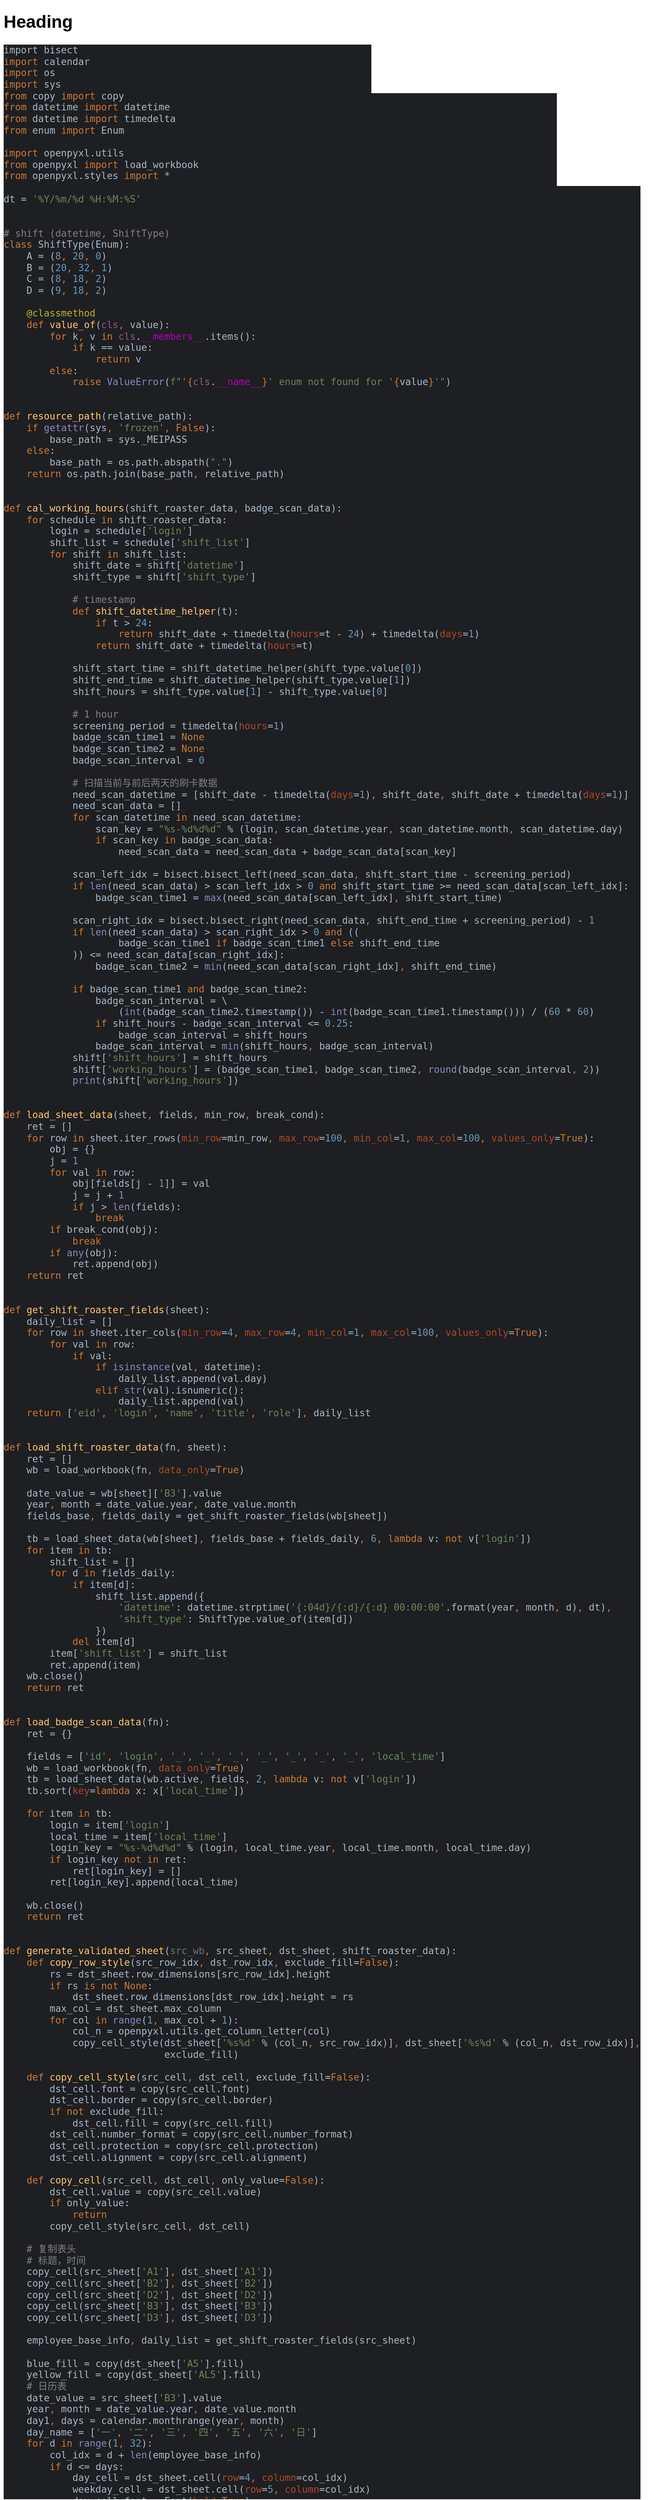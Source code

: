 <mxfile version="21.0.6" type="github">
  <diagram name="第 1 页" id="AIHpLqUsC8GYLCosSFE9">
    <mxGraphModel dx="1434" dy="796" grid="1" gridSize="10" guides="1" tooltips="1" connect="1" arrows="1" fold="1" page="1" pageScale="1" pageWidth="827" pageHeight="1169" math="0" shadow="0">
      <root>
        <mxCell id="0" />
        <mxCell id="1" parent="0" />
        <mxCell id="sr0B_SRzAFL80KdLilT3-1" value="&lt;h1&gt;Heading&lt;/h1&gt;&lt;div style=&quot;background-color:#1e1f22;color:#a9b7c6;font-family:&#39;JetBrains Mono&#39;,monospace;font-size:9.8pt;&quot;&gt;&lt;pre&gt;import bisect&lt;br&gt;&lt;span style=&quot;color:#cc7832;&quot;&gt;import &lt;/span&gt;calendar&lt;br&gt;&lt;span style=&quot;color:#cc7832;&quot;&gt;import &lt;/span&gt;os&lt;br&gt;&lt;span style=&quot;color:#cc7832;&quot;&gt;import &lt;/span&gt;sys&lt;br&gt;&lt;span style=&quot;color:#cc7832;&quot;&gt;from &lt;/span&gt;copy &lt;span style=&quot;color:#cc7832;&quot;&gt;import &lt;/span&gt;copy&lt;br&gt;&lt;span style=&quot;color:#cc7832;&quot;&gt;from &lt;/span&gt;datetime &lt;span style=&quot;color:#cc7832;&quot;&gt;import &lt;/span&gt;datetime&lt;br&gt;&lt;span style=&quot;color:#cc7832;&quot;&gt;from &lt;/span&gt;datetime &lt;span style=&quot;color:#cc7832;&quot;&gt;import &lt;/span&gt;timedelta&lt;br&gt;&lt;span style=&quot;color:#cc7832;&quot;&gt;from &lt;/span&gt;enum &lt;span style=&quot;color:#cc7832;&quot;&gt;import &lt;/span&gt;Enum&lt;br&gt;&lt;br&gt;&lt;span style=&quot;color:#cc7832;&quot;&gt;import &lt;/span&gt;openpyxl.utils&lt;br&gt;&lt;span style=&quot;color:#cc7832;&quot;&gt;from &lt;/span&gt;openpyxl &lt;span style=&quot;color:#cc7832;&quot;&gt;import &lt;/span&gt;load_workbook&lt;br&gt;&lt;span style=&quot;color:#cc7832;&quot;&gt;from &lt;/span&gt;openpyxl.styles &lt;span style=&quot;color:#cc7832;&quot;&gt;import &lt;/span&gt;*&lt;br&gt;&lt;br&gt;dt = &lt;span style=&quot;color:#6a8759;&quot;&gt;&#39;%Y/%m/%d %H:%M:%S&#39;&lt;br&gt;&lt;/span&gt;&lt;span style=&quot;color:#6a8759;&quot;&gt;&lt;br&gt;&lt;/span&gt;&lt;span style=&quot;color:#6a8759;&quot;&gt;&lt;br&gt;&lt;/span&gt;&lt;span style=&quot;color:#808080;&quot;&gt;# shift (datetime, ShiftType)&lt;br&gt;&lt;/span&gt;&lt;span style=&quot;color:#cc7832;&quot;&gt;class &lt;/span&gt;ShiftType(Enum):&lt;br&gt;    A = (&lt;span style=&quot;color:#6897bb;&quot;&gt;8&lt;/span&gt;&lt;span style=&quot;color:#cc7832;&quot;&gt;, &lt;/span&gt;&lt;span style=&quot;color:#6897bb;&quot;&gt;20&lt;/span&gt;&lt;span style=&quot;color:#cc7832;&quot;&gt;, &lt;/span&gt;&lt;span style=&quot;color:#6897bb;&quot;&gt;0&lt;/span&gt;)&lt;br&gt;    B = (&lt;span style=&quot;color:#6897bb;&quot;&gt;20&lt;/span&gt;&lt;span style=&quot;color:#cc7832;&quot;&gt;, &lt;/span&gt;&lt;span style=&quot;color:#6897bb;&quot;&gt;32&lt;/span&gt;&lt;span style=&quot;color:#cc7832;&quot;&gt;, &lt;/span&gt;&lt;span style=&quot;color:#6897bb;&quot;&gt;1&lt;/span&gt;)&lt;br&gt;    C = (&lt;span style=&quot;color:#6897bb;&quot;&gt;8&lt;/span&gt;&lt;span style=&quot;color:#cc7832;&quot;&gt;, &lt;/span&gt;&lt;span style=&quot;color:#6897bb;&quot;&gt;18&lt;/span&gt;&lt;span style=&quot;color:#cc7832;&quot;&gt;, &lt;/span&gt;&lt;span style=&quot;color:#6897bb;&quot;&gt;2&lt;/span&gt;)&lt;br&gt;    D = (&lt;span style=&quot;color:#6897bb;&quot;&gt;9&lt;/span&gt;&lt;span style=&quot;color:#cc7832;&quot;&gt;, &lt;/span&gt;&lt;span style=&quot;color:#6897bb;&quot;&gt;18&lt;/span&gt;&lt;span style=&quot;color:#cc7832;&quot;&gt;, &lt;/span&gt;&lt;span style=&quot;color:#6897bb;&quot;&gt;2&lt;/span&gt;)&lt;br&gt;&lt;br&gt;    &lt;span style=&quot;color:#bbb529;&quot;&gt;@classmethod&lt;br&gt;&lt;/span&gt;&lt;span style=&quot;color:#bbb529;&quot;&gt;    &lt;/span&gt;&lt;span style=&quot;color:#cc7832;&quot;&gt;def &lt;/span&gt;&lt;span style=&quot;color:#ffc66d;&quot;&gt;value_of&lt;/span&gt;(&lt;span style=&quot;color:#94558d;&quot;&gt;cls&lt;/span&gt;&lt;span style=&quot;color:#cc7832;&quot;&gt;, &lt;/span&gt;value):&lt;br&gt;        &lt;span style=&quot;color:#cc7832;&quot;&gt;for &lt;/span&gt;k&lt;span style=&quot;color:#cc7832;&quot;&gt;, &lt;/span&gt;v &lt;span style=&quot;color:#cc7832;&quot;&gt;in &lt;/span&gt;&lt;span style=&quot;color:#94558d;&quot;&gt;cls&lt;/span&gt;.&lt;span style=&quot;color:#b200b2;&quot;&gt;__members__&lt;/span&gt;.items():&lt;br&gt;            &lt;span style=&quot;color:#cc7832;&quot;&gt;if &lt;/span&gt;k == value:&lt;br&gt;                &lt;span style=&quot;color:#cc7832;&quot;&gt;return &lt;/span&gt;v&lt;br&gt;        &lt;span style=&quot;color:#cc7832;&quot;&gt;else&lt;/span&gt;:&lt;br&gt;            &lt;span style=&quot;color:#cc7832;&quot;&gt;raise &lt;/span&gt;&lt;span style=&quot;color:#8888c6;&quot;&gt;ValueError&lt;/span&gt;(&lt;span style=&quot;color:#6a8759;&quot;&gt;f&quot;&#39;&lt;/span&gt;&lt;span style=&quot;color:#cc7832;&quot;&gt;{&lt;/span&gt;&lt;span style=&quot;color:#94558d;&quot;&gt;cls&lt;/span&gt;.&lt;span style=&quot;color:#b200b2;&quot;&gt;__name__&lt;/span&gt;&lt;span style=&quot;color:#cc7832;&quot;&gt;}&lt;/span&gt;&lt;span style=&quot;color:#6a8759;&quot;&gt;&#39; enum not found for &#39;&lt;/span&gt;&lt;span style=&quot;color:#cc7832;&quot;&gt;{&lt;/span&gt;value&lt;span style=&quot;color:#cc7832;&quot;&gt;}&lt;/span&gt;&lt;span style=&quot;color:#6a8759;&quot;&gt;&#39;&quot;&lt;/span&gt;)&lt;br&gt;&lt;br&gt;&lt;br&gt;&lt;span style=&quot;color:#cc7832;&quot;&gt;def &lt;/span&gt;&lt;span style=&quot;color:#ffc66d;&quot;&gt;resource_path&lt;/span&gt;(relative_path):&lt;br&gt;    &lt;span style=&quot;color:#cc7832;&quot;&gt;if &lt;/span&gt;&lt;span style=&quot;color:#8888c6;&quot;&gt;getattr&lt;/span&gt;(sys&lt;span style=&quot;color:#cc7832;&quot;&gt;, &lt;/span&gt;&lt;span style=&quot;color:#6a8759;&quot;&gt;&#39;frozen&#39;&lt;/span&gt;&lt;span style=&quot;color:#cc7832;&quot;&gt;, False&lt;/span&gt;):&lt;br&gt;        base_path = sys._MEIPASS&lt;br&gt;    &lt;span style=&quot;color:#cc7832;&quot;&gt;else&lt;/span&gt;:&lt;br&gt;        base_path = os.path.abspath(&lt;span style=&quot;color:#6a8759;&quot;&gt;&quot;.&quot;&lt;/span&gt;)&lt;br&gt;    &lt;span style=&quot;color:#cc7832;&quot;&gt;return &lt;/span&gt;os.path.join(base_path&lt;span style=&quot;color:#cc7832;&quot;&gt;, &lt;/span&gt;relative_path)&lt;br&gt;&lt;br&gt;&lt;br&gt;&lt;span style=&quot;color:#cc7832;&quot;&gt;def &lt;/span&gt;&lt;span style=&quot;color:#ffc66d;&quot;&gt;cal_working_hours&lt;/span&gt;(shift_roaster_data&lt;span style=&quot;color:#cc7832;&quot;&gt;, &lt;/span&gt;badge_scan_data):&lt;br&gt;    &lt;span style=&quot;color:#cc7832;&quot;&gt;for &lt;/span&gt;schedule &lt;span style=&quot;color:#cc7832;&quot;&gt;in &lt;/span&gt;shift_roaster_data:&lt;br&gt;        login = schedule[&lt;span style=&quot;color:#6a8759;&quot;&gt;&#39;login&#39;&lt;/span&gt;]&lt;br&gt;        shift_list = schedule[&lt;span style=&quot;color:#6a8759;&quot;&gt;&#39;shift_list&#39;&lt;/span&gt;]&lt;br&gt;        &lt;span style=&quot;color:#cc7832;&quot;&gt;for &lt;/span&gt;shift &lt;span style=&quot;color:#cc7832;&quot;&gt;in &lt;/span&gt;shift_list:&lt;br&gt;            shift_date = shift[&lt;span style=&quot;color:#6a8759;&quot;&gt;&#39;datetime&#39;&lt;/span&gt;]&lt;br&gt;            shift_type = shift[&lt;span style=&quot;color:#6a8759;&quot;&gt;&#39;shift_type&#39;&lt;/span&gt;]&lt;br&gt;&lt;br&gt;            &lt;span style=&quot;color:#808080;&quot;&gt;# timestamp&lt;br&gt;&lt;/span&gt;&lt;span style=&quot;color:#808080;&quot;&gt;            &lt;/span&gt;&lt;span style=&quot;color:#cc7832;&quot;&gt;def &lt;/span&gt;&lt;span style=&quot;color:#ffc66d;&quot;&gt;shift_datetime_helper&lt;/span&gt;(t):&lt;br&gt;                &lt;span style=&quot;color:#cc7832;&quot;&gt;if &lt;/span&gt;t &amp;gt; &lt;span style=&quot;color:#6897bb;&quot;&gt;24&lt;/span&gt;:&lt;br&gt;                    &lt;span style=&quot;color:#cc7832;&quot;&gt;return &lt;/span&gt;shift_date + timedelta(&lt;span style=&quot;color:#aa4926;&quot;&gt;hours&lt;/span&gt;=t - &lt;span style=&quot;color:#6897bb;&quot;&gt;24&lt;/span&gt;) + timedelta(&lt;span style=&quot;color:#aa4926;&quot;&gt;days&lt;/span&gt;=&lt;span style=&quot;color:#6897bb;&quot;&gt;1&lt;/span&gt;)&lt;br&gt;                &lt;span style=&quot;color:#cc7832;&quot;&gt;return &lt;/span&gt;shift_date + timedelta(&lt;span style=&quot;color:#aa4926;&quot;&gt;hours&lt;/span&gt;=t)&lt;br&gt;&lt;br&gt;            shift_start_time = shift_datetime_helper(shift_type.value[&lt;span style=&quot;color:#6897bb;&quot;&gt;0&lt;/span&gt;])&lt;br&gt;            shift_end_time = shift_datetime_helper(shift_type.value[&lt;span style=&quot;color:#6897bb;&quot;&gt;1&lt;/span&gt;])&lt;br&gt;            shift_hours = shift_type.value[&lt;span style=&quot;color:#6897bb;&quot;&gt;1&lt;/span&gt;] - shift_type.value[&lt;span style=&quot;color:#6897bb;&quot;&gt;0&lt;/span&gt;]&lt;br&gt;&lt;br&gt;            &lt;span style=&quot;color:#808080;&quot;&gt;# 1 hour&lt;br&gt;&lt;/span&gt;&lt;span style=&quot;color:#808080;&quot;&gt;            &lt;/span&gt;screening_period = timedelta(&lt;span style=&quot;color:#aa4926;&quot;&gt;hours&lt;/span&gt;=&lt;span style=&quot;color:#6897bb;&quot;&gt;1&lt;/span&gt;)&lt;br&gt;            badge_scan_time1 = &lt;span style=&quot;color:#cc7832;&quot;&gt;None&lt;br&gt;&lt;/span&gt;&lt;span style=&quot;color:#cc7832;&quot;&gt;            &lt;/span&gt;badge_scan_time2 = &lt;span style=&quot;color:#cc7832;&quot;&gt;None&lt;br&gt;&lt;/span&gt;&lt;span style=&quot;color:#cc7832;&quot;&gt;            &lt;/span&gt;badge_scan_interval = &lt;span style=&quot;color:#6897bb;&quot;&gt;0&lt;br&gt;&lt;/span&gt;&lt;span style=&quot;color:#6897bb;&quot;&gt;&lt;br&gt;&lt;/span&gt;&lt;span style=&quot;color:#6897bb;&quot;&gt;            &lt;/span&gt;&lt;span style=&quot;color:#808080;&quot;&gt;# &lt;/span&gt;&lt;span style=&quot;color:#808080;font-family:&#39;宋体&#39;,monospace;&quot;&gt;扫描当前与前后两天的刷卡数据&lt;br&gt;&lt;/span&gt;&lt;span style=&quot;color:#808080;font-family:&#39;宋体&#39;,monospace;&quot;&gt;            &lt;/span&gt;need_scan_datetime = [shift_date - timedelta(&lt;span style=&quot;color:#aa4926;&quot;&gt;days&lt;/span&gt;=&lt;span style=&quot;color:#6897bb;&quot;&gt;1&lt;/span&gt;)&lt;span style=&quot;color:#cc7832;&quot;&gt;, &lt;/span&gt;shift_date&lt;span style=&quot;color:#cc7832;&quot;&gt;, &lt;/span&gt;shift_date + timedelta(&lt;span style=&quot;color:#aa4926;&quot;&gt;days&lt;/span&gt;=&lt;span style=&quot;color:#6897bb;&quot;&gt;1&lt;/span&gt;)]&lt;br&gt;            need_scan_data = []&lt;br&gt;            &lt;span style=&quot;color:#cc7832;&quot;&gt;for &lt;/span&gt;scan_datetime &lt;span style=&quot;color:#cc7832;&quot;&gt;in &lt;/span&gt;need_scan_datetime:&lt;br&gt;                scan_key = &lt;span style=&quot;color:#6a8759;&quot;&gt;&quot;%s-%d%d%d&quot; &lt;/span&gt;% (login&lt;span style=&quot;color:#cc7832;&quot;&gt;, &lt;/span&gt;scan_datetime.year&lt;span style=&quot;color:#cc7832;&quot;&gt;, &lt;/span&gt;scan_datetime.month&lt;span style=&quot;color:#cc7832;&quot;&gt;, &lt;/span&gt;scan_datetime.day)&lt;br&gt;                &lt;span style=&quot;color:#cc7832;&quot;&gt;if &lt;/span&gt;scan_key &lt;span style=&quot;color:#cc7832;&quot;&gt;in &lt;/span&gt;badge_scan_data:&lt;br&gt;                    need_scan_data = need_scan_data + badge_scan_data[scan_key]&lt;br&gt;&lt;br&gt;            scan_left_idx = bisect.bisect_left(need_scan_data&lt;span style=&quot;color:#cc7832;&quot;&gt;, &lt;/span&gt;shift_start_time - screening_period)&lt;br&gt;            &lt;span style=&quot;color:#cc7832;&quot;&gt;if &lt;/span&gt;&lt;span style=&quot;color:#8888c6;&quot;&gt;len&lt;/span&gt;(need_scan_data) &amp;gt; scan_left_idx &amp;gt; &lt;span style=&quot;color:#6897bb;&quot;&gt;0 &lt;/span&gt;&lt;span style=&quot;color:#cc7832;&quot;&gt;and &lt;/span&gt;shift_start_time &amp;gt;= need_scan_data[scan_left_idx]:&lt;br&gt;                badge_scan_time1 = &lt;span style=&quot;color:#8888c6;&quot;&gt;max&lt;/span&gt;(need_scan_data[scan_left_idx]&lt;span style=&quot;color:#cc7832;&quot;&gt;, &lt;/span&gt;shift_start_time)&lt;br&gt;&lt;br&gt;            scan_right_idx = bisect.bisect_right(need_scan_data&lt;span style=&quot;color:#cc7832;&quot;&gt;, &lt;/span&gt;shift_end_time + screening_period) - &lt;span style=&quot;color:#6897bb;&quot;&gt;1&lt;br&gt;&lt;/span&gt;&lt;span style=&quot;color:#6897bb;&quot;&gt;            &lt;/span&gt;&lt;span style=&quot;color:#cc7832;&quot;&gt;if &lt;/span&gt;&lt;span style=&quot;color:#8888c6;&quot;&gt;len&lt;/span&gt;(need_scan_data) &amp;gt; scan_right_idx &amp;gt; &lt;span style=&quot;color:#6897bb;&quot;&gt;0 &lt;/span&gt;&lt;span style=&quot;color:#cc7832;&quot;&gt;and &lt;/span&gt;((&lt;br&gt;                    badge_scan_time1 &lt;span style=&quot;color:#cc7832;&quot;&gt;if &lt;/span&gt;badge_scan_time1 &lt;span style=&quot;color:#cc7832;&quot;&gt;else &lt;/span&gt;shift_end_time&lt;br&gt;            )) &amp;lt;= need_scan_data[scan_right_idx]:&lt;br&gt;                badge_scan_time2 = &lt;span style=&quot;color:#8888c6;&quot;&gt;min&lt;/span&gt;(need_scan_data[scan_right_idx]&lt;span style=&quot;color:#cc7832;&quot;&gt;, &lt;/span&gt;shift_end_time)&lt;br&gt;&lt;br&gt;            &lt;span style=&quot;color:#cc7832;&quot;&gt;if &lt;/span&gt;badge_scan_time1 &lt;span style=&quot;color:#cc7832;&quot;&gt;and &lt;/span&gt;badge_scan_time2:&lt;br&gt;                badge_scan_interval = \&lt;br&gt;                    (&lt;span style=&quot;color:#8888c6;&quot;&gt;int&lt;/span&gt;(badge_scan_time2.timestamp()) - &lt;span style=&quot;color:#8888c6;&quot;&gt;int&lt;/span&gt;(badge_scan_time1.timestamp())) / (&lt;span style=&quot;color:#6897bb;&quot;&gt;60 &lt;/span&gt;* &lt;span style=&quot;color:#6897bb;&quot;&gt;60&lt;/span&gt;)&lt;br&gt;                &lt;span style=&quot;color:#cc7832;&quot;&gt;if &lt;/span&gt;shift_hours - badge_scan_interval &amp;lt;= &lt;span style=&quot;color:#6897bb;&quot;&gt;0.25&lt;/span&gt;:&lt;br&gt;                    badge_scan_interval = shift_hours&lt;br&gt;                badge_scan_interval = &lt;span style=&quot;color:#8888c6;&quot;&gt;min&lt;/span&gt;(shift_hours&lt;span style=&quot;color:#cc7832;&quot;&gt;, &lt;/span&gt;badge_scan_interval)&lt;br&gt;            shift[&lt;span style=&quot;color:#6a8759;&quot;&gt;&#39;shift_hours&#39;&lt;/span&gt;] = shift_hours&lt;br&gt;            shift[&lt;span style=&quot;color:#6a8759;&quot;&gt;&#39;working_hours&#39;&lt;/span&gt;] = (badge_scan_time1&lt;span style=&quot;color:#cc7832;&quot;&gt;, &lt;/span&gt;badge_scan_time2&lt;span style=&quot;color:#cc7832;&quot;&gt;, &lt;/span&gt;&lt;span style=&quot;color:#8888c6;&quot;&gt;round&lt;/span&gt;(badge_scan_interval&lt;span style=&quot;color:#cc7832;&quot;&gt;, &lt;/span&gt;&lt;span style=&quot;color:#6897bb;&quot;&gt;2&lt;/span&gt;))&lt;br&gt;            &lt;span style=&quot;color:#8888c6;&quot;&gt;print&lt;/span&gt;(shift[&lt;span style=&quot;color:#6a8759;&quot;&gt;&#39;working_hours&#39;&lt;/span&gt;])&lt;br&gt;&lt;br&gt;&lt;br&gt;&lt;span style=&quot;color:#cc7832;&quot;&gt;def &lt;/span&gt;&lt;span style=&quot;color:#ffc66d;&quot;&gt;load_sheet_data&lt;/span&gt;(sheet&lt;span style=&quot;color:#cc7832;&quot;&gt;, &lt;/span&gt;fields&lt;span style=&quot;color:#cc7832;&quot;&gt;, &lt;/span&gt;min_row&lt;span style=&quot;color:#cc7832;&quot;&gt;, &lt;/span&gt;break_cond):&lt;br&gt;    ret = []&lt;br&gt;    &lt;span style=&quot;color:#cc7832;&quot;&gt;for &lt;/span&gt;row &lt;span style=&quot;color:#cc7832;&quot;&gt;in &lt;/span&gt;sheet.iter_rows(&lt;span style=&quot;color:#aa4926;&quot;&gt;min_row&lt;/span&gt;=min_row&lt;span style=&quot;color:#cc7832;&quot;&gt;, &lt;/span&gt;&lt;span style=&quot;color:#aa4926;&quot;&gt;max_row&lt;/span&gt;=&lt;span style=&quot;color:#6897bb;&quot;&gt;100&lt;/span&gt;&lt;span style=&quot;color:#cc7832;&quot;&gt;, &lt;/span&gt;&lt;span style=&quot;color:#aa4926;&quot;&gt;min_col&lt;/span&gt;=&lt;span style=&quot;color:#6897bb;&quot;&gt;1&lt;/span&gt;&lt;span style=&quot;color:#cc7832;&quot;&gt;, &lt;/span&gt;&lt;span style=&quot;color:#aa4926;&quot;&gt;max_col&lt;/span&gt;=&lt;span style=&quot;color:#6897bb;&quot;&gt;100&lt;/span&gt;&lt;span style=&quot;color:#cc7832;&quot;&gt;, &lt;/span&gt;&lt;span style=&quot;color:#aa4926;&quot;&gt;values_only&lt;/span&gt;=&lt;span style=&quot;color:#cc7832;&quot;&gt;True&lt;/span&gt;):&lt;br&gt;        obj = {}&lt;br&gt;        j = &lt;span style=&quot;color:#6897bb;&quot;&gt;1&lt;br&gt;&lt;/span&gt;&lt;span style=&quot;color:#6897bb;&quot;&gt;        &lt;/span&gt;&lt;span style=&quot;color:#cc7832;&quot;&gt;for &lt;/span&gt;val &lt;span style=&quot;color:#cc7832;&quot;&gt;in &lt;/span&gt;row:&lt;br&gt;            obj[fields[j - &lt;span style=&quot;color:#6897bb;&quot;&gt;1&lt;/span&gt;]] = val&lt;br&gt;            j = j + &lt;span style=&quot;color:#6897bb;&quot;&gt;1&lt;br&gt;&lt;/span&gt;&lt;span style=&quot;color:#6897bb;&quot;&gt;            &lt;/span&gt;&lt;span style=&quot;color:#cc7832;&quot;&gt;if &lt;/span&gt;j &amp;gt; &lt;span style=&quot;color:#8888c6;&quot;&gt;len&lt;/span&gt;(fields):&lt;br&gt;                &lt;span style=&quot;color:#cc7832;&quot;&gt;break&lt;br&gt;&lt;/span&gt;&lt;span style=&quot;color:#cc7832;&quot;&gt;        if &lt;/span&gt;break_cond(obj):&lt;br&gt;            &lt;span style=&quot;color:#cc7832;&quot;&gt;break&lt;br&gt;&lt;/span&gt;&lt;span style=&quot;color:#cc7832;&quot;&gt;        if &lt;/span&gt;&lt;span style=&quot;color:#8888c6;&quot;&gt;any&lt;/span&gt;(obj):&lt;br&gt;            ret.append(obj)&lt;br&gt;    &lt;span style=&quot;color:#cc7832;&quot;&gt;return &lt;/span&gt;ret&lt;br&gt;&lt;br&gt;&lt;br&gt;&lt;span style=&quot;color:#cc7832;&quot;&gt;def &lt;/span&gt;&lt;span style=&quot;color:#ffc66d;&quot;&gt;get_shift_roaster_fields&lt;/span&gt;(sheet):&lt;br&gt;    daily_list = []&lt;br&gt;    &lt;span style=&quot;color:#cc7832;&quot;&gt;for &lt;/span&gt;row &lt;span style=&quot;color:#cc7832;&quot;&gt;in &lt;/span&gt;sheet.iter_cols(&lt;span style=&quot;color:#aa4926;&quot;&gt;min_row&lt;/span&gt;=&lt;span style=&quot;color:#6897bb;&quot;&gt;4&lt;/span&gt;&lt;span style=&quot;color:#cc7832;&quot;&gt;, &lt;/span&gt;&lt;span style=&quot;color:#aa4926;&quot;&gt;max_row&lt;/span&gt;=&lt;span style=&quot;color:#6897bb;&quot;&gt;4&lt;/span&gt;&lt;span style=&quot;color:#cc7832;&quot;&gt;, &lt;/span&gt;&lt;span style=&quot;color:#aa4926;&quot;&gt;min_col&lt;/span&gt;=&lt;span style=&quot;color:#6897bb;&quot;&gt;1&lt;/span&gt;&lt;span style=&quot;color:#cc7832;&quot;&gt;, &lt;/span&gt;&lt;span style=&quot;color:#aa4926;&quot;&gt;max_col&lt;/span&gt;=&lt;span style=&quot;color:#6897bb;&quot;&gt;100&lt;/span&gt;&lt;span style=&quot;color:#cc7832;&quot;&gt;, &lt;/span&gt;&lt;span style=&quot;color:#aa4926;&quot;&gt;values_only&lt;/span&gt;=&lt;span style=&quot;color:#cc7832;&quot;&gt;True&lt;/span&gt;):&lt;br&gt;        &lt;span style=&quot;color:#cc7832;&quot;&gt;for &lt;/span&gt;val &lt;span style=&quot;color:#cc7832;&quot;&gt;in &lt;/span&gt;row:&lt;br&gt;            &lt;span style=&quot;color:#cc7832;&quot;&gt;if &lt;/span&gt;val:&lt;br&gt;                &lt;span style=&quot;color:#cc7832;&quot;&gt;if &lt;/span&gt;&lt;span style=&quot;color:#8888c6;&quot;&gt;isinstance&lt;/span&gt;(val&lt;span style=&quot;color:#cc7832;&quot;&gt;, &lt;/span&gt;datetime):&lt;br&gt;                    daily_list.append(val.day)&lt;br&gt;                &lt;span style=&quot;color:#cc7832;&quot;&gt;elif &lt;/span&gt;&lt;span style=&quot;color:#8888c6;&quot;&gt;str&lt;/span&gt;(val).isnumeric():&lt;br&gt;                    daily_list.append(val)&lt;br&gt;    &lt;span style=&quot;color:#cc7832;&quot;&gt;return &lt;/span&gt;[&lt;span style=&quot;color:#6a8759;&quot;&gt;&#39;eid&#39;&lt;/span&gt;&lt;span style=&quot;color:#cc7832;&quot;&gt;, &lt;/span&gt;&lt;span style=&quot;color:#6a8759;&quot;&gt;&#39;login&#39;&lt;/span&gt;&lt;span style=&quot;color:#cc7832;&quot;&gt;, &lt;/span&gt;&lt;span style=&quot;color:#6a8759;&quot;&gt;&#39;name&#39;&lt;/span&gt;&lt;span style=&quot;color:#cc7832;&quot;&gt;, &lt;/span&gt;&lt;span style=&quot;color:#6a8759;&quot;&gt;&#39;title&#39;&lt;/span&gt;&lt;span style=&quot;color:#cc7832;&quot;&gt;, &lt;/span&gt;&lt;span style=&quot;color:#6a8759;&quot;&gt;&#39;role&#39;&lt;/span&gt;]&lt;span style=&quot;color:#cc7832;&quot;&gt;, &lt;/span&gt;daily_list&lt;br&gt;&lt;br&gt;&lt;br&gt;&lt;span style=&quot;color:#cc7832;&quot;&gt;def &lt;/span&gt;&lt;span style=&quot;color:#ffc66d;&quot;&gt;load_shift_roaster_data&lt;/span&gt;(fn&lt;span style=&quot;color:#cc7832;&quot;&gt;, &lt;/span&gt;sheet):&lt;br&gt;    ret = []&lt;br&gt;    wb = load_workbook(fn&lt;span style=&quot;color:#cc7832;&quot;&gt;, &lt;/span&gt;&lt;span style=&quot;color:#aa4926;&quot;&gt;data_only&lt;/span&gt;=&lt;span style=&quot;color:#cc7832;&quot;&gt;True&lt;/span&gt;)&lt;br&gt;&lt;br&gt;    date_value = wb[sheet][&lt;span style=&quot;color:#6a8759;&quot;&gt;&#39;B3&#39;&lt;/span&gt;].value&lt;br&gt;    year&lt;span style=&quot;color:#cc7832;&quot;&gt;, &lt;/span&gt;month = date_value.year&lt;span style=&quot;color:#cc7832;&quot;&gt;, &lt;/span&gt;date_value.month&lt;br&gt;    fields_base&lt;span style=&quot;color:#cc7832;&quot;&gt;, &lt;/span&gt;fields_daily = get_shift_roaster_fields(wb[sheet])&lt;br&gt;&lt;br&gt;    tb = load_sheet_data(wb[sheet]&lt;span style=&quot;color:#cc7832;&quot;&gt;, &lt;/span&gt;fields_base + fields_daily&lt;span style=&quot;color:#cc7832;&quot;&gt;, &lt;/span&gt;&lt;span style=&quot;color:#6897bb;&quot;&gt;6&lt;/span&gt;&lt;span style=&quot;color:#cc7832;&quot;&gt;, lambda &lt;/span&gt;v: &lt;span style=&quot;color:#cc7832;&quot;&gt;not &lt;/span&gt;v[&lt;span style=&quot;color:#6a8759;&quot;&gt;&#39;login&#39;&lt;/span&gt;])&lt;br&gt;    &lt;span style=&quot;color:#cc7832;&quot;&gt;for &lt;/span&gt;item &lt;span style=&quot;color:#cc7832;&quot;&gt;in &lt;/span&gt;tb:&lt;br&gt;        shift_list = []&lt;br&gt;        &lt;span style=&quot;color:#cc7832;&quot;&gt;for &lt;/span&gt;d &lt;span style=&quot;color:#cc7832;&quot;&gt;in &lt;/span&gt;fields_daily:&lt;br&gt;            &lt;span style=&quot;color:#cc7832;&quot;&gt;if &lt;/span&gt;item[d]:&lt;br&gt;                shift_list.append({&lt;br&gt;                    &lt;span style=&quot;color:#6a8759;&quot;&gt;&#39;datetime&#39;&lt;/span&gt;: datetime.strptime(&lt;span style=&quot;color:#6a8759;&quot;&gt;&#39;{:04d}/{:d}/{:d} 00:00:00&#39;&lt;/span&gt;.format(year&lt;span style=&quot;color:#cc7832;&quot;&gt;, &lt;/span&gt;month&lt;span style=&quot;color:#cc7832;&quot;&gt;, &lt;/span&gt;d)&lt;span style=&quot;color:#cc7832;&quot;&gt;, &lt;/span&gt;dt)&lt;span style=&quot;color:#cc7832;&quot;&gt;,&lt;br&gt;&lt;/span&gt;&lt;span style=&quot;color:#cc7832;&quot;&gt;                    &lt;/span&gt;&lt;span style=&quot;color:#6a8759;&quot;&gt;&#39;shift_type&#39;&lt;/span&gt;: ShiftType.value_of(item[d])&lt;br&gt;                })&lt;br&gt;            &lt;span style=&quot;color:#cc7832;&quot;&gt;del &lt;/span&gt;item[d]&lt;br&gt;        item[&lt;span style=&quot;color:#6a8759;&quot;&gt;&#39;shift_list&#39;&lt;/span&gt;] = shift_list&lt;br&gt;        ret.append(item)&lt;br&gt;    wb.close()&lt;br&gt;    &lt;span style=&quot;color:#cc7832;&quot;&gt;return &lt;/span&gt;ret&lt;br&gt;&lt;br&gt;&lt;br&gt;&lt;span style=&quot;color:#cc7832;&quot;&gt;def &lt;/span&gt;&lt;span style=&quot;color:#ffc66d;&quot;&gt;load_badge_scan_data&lt;/span&gt;(fn):&lt;br&gt;    ret = {}&lt;br&gt;&lt;br&gt;    fields = [&lt;span style=&quot;color:#6a8759;&quot;&gt;&#39;id&#39;&lt;/span&gt;&lt;span style=&quot;color:#cc7832;&quot;&gt;, &lt;/span&gt;&lt;span style=&quot;color:#6a8759;&quot;&gt;&#39;login&#39;&lt;/span&gt;&lt;span style=&quot;color:#cc7832;&quot;&gt;, &lt;/span&gt;&lt;span style=&quot;color:#6a8759;&quot;&gt;&#39;_&#39;&lt;/span&gt;&lt;span style=&quot;color:#cc7832;&quot;&gt;, &lt;/span&gt;&lt;span style=&quot;color:#6a8759;&quot;&gt;&#39;_&#39;&lt;/span&gt;&lt;span style=&quot;color:#cc7832;&quot;&gt;, &lt;/span&gt;&lt;span style=&quot;color:#6a8759;&quot;&gt;&#39;_&#39;&lt;/span&gt;&lt;span style=&quot;color:#cc7832;&quot;&gt;, &lt;/span&gt;&lt;span style=&quot;color:#6a8759;&quot;&gt;&#39;_&#39;&lt;/span&gt;&lt;span style=&quot;color:#cc7832;&quot;&gt;, &lt;/span&gt;&lt;span style=&quot;color:#6a8759;&quot;&gt;&#39;_&#39;&lt;/span&gt;&lt;span style=&quot;color:#cc7832;&quot;&gt;, &lt;/span&gt;&lt;span style=&quot;color:#6a8759;&quot;&gt;&#39;_&#39;&lt;/span&gt;&lt;span style=&quot;color:#cc7832;&quot;&gt;, &lt;/span&gt;&lt;span style=&quot;color:#6a8759;&quot;&gt;&#39;_&#39;&lt;/span&gt;&lt;span style=&quot;color:#cc7832;&quot;&gt;, &lt;/span&gt;&lt;span style=&quot;color:#6a8759;&quot;&gt;&#39;local_time&#39;&lt;/span&gt;]&lt;br&gt;    wb = load_workbook(fn&lt;span style=&quot;color:#cc7832;&quot;&gt;, &lt;/span&gt;&lt;span style=&quot;color:#aa4926;&quot;&gt;data_only&lt;/span&gt;=&lt;span style=&quot;color:#cc7832;&quot;&gt;True&lt;/span&gt;)&lt;br&gt;    tb = load_sheet_data(wb.active&lt;span style=&quot;color:#cc7832;&quot;&gt;, &lt;/span&gt;fields&lt;span style=&quot;color:#cc7832;&quot;&gt;, &lt;/span&gt;&lt;span style=&quot;color:#6897bb;&quot;&gt;2&lt;/span&gt;&lt;span style=&quot;color:#cc7832;&quot;&gt;, lambda &lt;/span&gt;v: &lt;span style=&quot;color:#cc7832;&quot;&gt;not &lt;/span&gt;v[&lt;span style=&quot;color:#6a8759;&quot;&gt;&#39;login&#39;&lt;/span&gt;])&lt;br&gt;    tb.sort(&lt;span style=&quot;color:#aa4926;&quot;&gt;key&lt;/span&gt;=&lt;span style=&quot;color:#cc7832;&quot;&gt;lambda &lt;/span&gt;x: x[&lt;span style=&quot;color:#6a8759;&quot;&gt;&#39;local_time&#39;&lt;/span&gt;])&lt;br&gt;&lt;br&gt;    &lt;span style=&quot;color:#cc7832;&quot;&gt;for &lt;/span&gt;item &lt;span style=&quot;color:#cc7832;&quot;&gt;in &lt;/span&gt;tb:&lt;br&gt;        login = item[&lt;span style=&quot;color:#6a8759;&quot;&gt;&#39;login&#39;&lt;/span&gt;]&lt;br&gt;        local_time = item[&lt;span style=&quot;color:#6a8759;&quot;&gt;&#39;local_time&#39;&lt;/span&gt;]&lt;br&gt;        login_key = &lt;span style=&quot;color:#6a8759;&quot;&gt;&quot;%s-%d%d%d&quot; &lt;/span&gt;% (login&lt;span style=&quot;color:#cc7832;&quot;&gt;, &lt;/span&gt;local_time.year&lt;span style=&quot;color:#cc7832;&quot;&gt;, &lt;/span&gt;local_time.month&lt;span style=&quot;color:#cc7832;&quot;&gt;, &lt;/span&gt;local_time.day)&lt;br&gt;        &lt;span style=&quot;color:#cc7832;&quot;&gt;if &lt;/span&gt;login_key &lt;span style=&quot;color:#cc7832;&quot;&gt;not in &lt;/span&gt;ret:&lt;br&gt;            ret[login_key] = []&lt;br&gt;        ret[login_key].append(local_time)&lt;br&gt;&lt;br&gt;    wb.close()&lt;br&gt;    &lt;span style=&quot;color:#cc7832;&quot;&gt;return &lt;/span&gt;ret&lt;br&gt;&lt;br&gt;&lt;br&gt;&lt;span style=&quot;color:#cc7832;&quot;&gt;def &lt;/span&gt;&lt;span style=&quot;color:#ffc66d;&quot;&gt;generate_validated_sheet&lt;/span&gt;(&lt;span style=&quot;color:#72737a;&quot;&gt;src_wb&lt;/span&gt;&lt;span style=&quot;color:#cc7832;&quot;&gt;, &lt;/span&gt;src_sheet&lt;span style=&quot;color:#cc7832;&quot;&gt;, &lt;/span&gt;dst_sheet&lt;span style=&quot;color:#cc7832;&quot;&gt;, &lt;/span&gt;shift_roaster_data):&lt;br&gt;    &lt;span style=&quot;color:#cc7832;&quot;&gt;def &lt;/span&gt;&lt;span style=&quot;color:#ffc66d;&quot;&gt;copy_row_style&lt;/span&gt;(src_row_idx&lt;span style=&quot;color:#cc7832;&quot;&gt;, &lt;/span&gt;dst_row_idx&lt;span style=&quot;color:#cc7832;&quot;&gt;, &lt;/span&gt;exclude_fill=&lt;span style=&quot;color:#cc7832;&quot;&gt;False&lt;/span&gt;):&lt;br&gt;        rs = dst_sheet.row_dimensions[src_row_idx].height&lt;br&gt;        &lt;span style=&quot;color:#cc7832;&quot;&gt;if &lt;/span&gt;rs &lt;span style=&quot;color:#cc7832;&quot;&gt;is not None&lt;/span&gt;:&lt;br&gt;            dst_sheet.row_dimensions[dst_row_idx].height = rs&lt;br&gt;        max_col = dst_sheet.max_column&lt;br&gt;        &lt;span style=&quot;color:#cc7832;&quot;&gt;for &lt;/span&gt;col &lt;span style=&quot;color:#cc7832;&quot;&gt;in &lt;/span&gt;&lt;span style=&quot;color:#8888c6;&quot;&gt;range&lt;/span&gt;(&lt;span style=&quot;color:#6897bb;&quot;&gt;1&lt;/span&gt;&lt;span style=&quot;color:#cc7832;&quot;&gt;, &lt;/span&gt;max_col + &lt;span style=&quot;color:#6897bb;&quot;&gt;1&lt;/span&gt;):&lt;br&gt;            col_n = openpyxl.utils.get_column_letter(col)&lt;br&gt;            copy_cell_style(dst_sheet[&lt;span style=&quot;color:#6a8759;&quot;&gt;&#39;%s%d&#39; &lt;/span&gt;% (col_n&lt;span style=&quot;color:#cc7832;&quot;&gt;, &lt;/span&gt;src_row_idx)]&lt;span style=&quot;color:#cc7832;&quot;&gt;, &lt;/span&gt;dst_sheet[&lt;span style=&quot;color:#6a8759;&quot;&gt;&#39;%s%d&#39; &lt;/span&gt;% (col_n&lt;span style=&quot;color:#cc7832;&quot;&gt;, &lt;/span&gt;dst_row_idx)]&lt;span style=&quot;color:#cc7832;&quot;&gt;,&lt;br&gt;&lt;/span&gt;&lt;span style=&quot;color:#cc7832;&quot;&gt;                            &lt;/span&gt;exclude_fill)&lt;br&gt;&lt;br&gt;    &lt;span style=&quot;color:#cc7832;&quot;&gt;def &lt;/span&gt;&lt;span style=&quot;color:#ffc66d;&quot;&gt;copy_cell_style&lt;/span&gt;(src_cell&lt;span style=&quot;color:#cc7832;&quot;&gt;, &lt;/span&gt;dst_cell&lt;span style=&quot;color:#cc7832;&quot;&gt;, &lt;/span&gt;exclude_fill=&lt;span style=&quot;color:#cc7832;&quot;&gt;False&lt;/span&gt;):&lt;br&gt;        dst_cell.font = copy(src_cell.font)&lt;br&gt;        dst_cell.border = copy(src_cell.border)&lt;br&gt;        &lt;span style=&quot;color:#cc7832;&quot;&gt;if not &lt;/span&gt;exclude_fill:&lt;br&gt;            dst_cell.fill = copy(src_cell.fill)&lt;br&gt;        dst_cell.number_format = copy(src_cell.number_format)&lt;br&gt;        dst_cell.protection = copy(src_cell.protection)&lt;br&gt;        dst_cell.alignment = copy(src_cell.alignment)&lt;br&gt;&lt;br&gt;    &lt;span style=&quot;color:#cc7832;&quot;&gt;def &lt;/span&gt;&lt;span style=&quot;color:#ffc66d;&quot;&gt;copy_cell&lt;/span&gt;(src_cell&lt;span style=&quot;color:#cc7832;&quot;&gt;, &lt;/span&gt;dst_cell&lt;span style=&quot;color:#cc7832;&quot;&gt;, &lt;/span&gt;only_value=&lt;span style=&quot;color:#cc7832;&quot;&gt;False&lt;/span&gt;):&lt;br&gt;        dst_cell.value = copy(src_cell.value)&lt;br&gt;        &lt;span style=&quot;color:#cc7832;&quot;&gt;if &lt;/span&gt;only_value:&lt;br&gt;            &lt;span style=&quot;color:#cc7832;&quot;&gt;return&lt;br&gt;&lt;/span&gt;&lt;span style=&quot;color:#cc7832;&quot;&gt;        &lt;/span&gt;copy_cell_style(src_cell&lt;span style=&quot;color:#cc7832;&quot;&gt;, &lt;/span&gt;dst_cell)&lt;br&gt;&lt;br&gt;    &lt;span style=&quot;color:#808080;&quot;&gt;# &lt;/span&gt;&lt;span style=&quot;color:#808080;font-family:&#39;宋体&#39;,monospace;&quot;&gt;复制表头&lt;br&gt;&lt;/span&gt;&lt;span style=&quot;color:#808080;font-family:&#39;宋体&#39;,monospace;&quot;&gt;    &lt;/span&gt;&lt;span style=&quot;color:#808080;&quot;&gt;# &lt;/span&gt;&lt;span style=&quot;color:#808080;font-family:&#39;宋体&#39;,monospace;&quot;&gt;标题，时间&lt;br&gt;&lt;/span&gt;&lt;span style=&quot;color:#808080;font-family:&#39;宋体&#39;,monospace;&quot;&gt;    &lt;/span&gt;copy_cell(src_sheet[&lt;span style=&quot;color:#6a8759;&quot;&gt;&#39;A1&#39;&lt;/span&gt;]&lt;span style=&quot;color:#cc7832;&quot;&gt;, &lt;/span&gt;dst_sheet[&lt;span style=&quot;color:#6a8759;&quot;&gt;&#39;A1&#39;&lt;/span&gt;])&lt;br&gt;    copy_cell(src_sheet[&lt;span style=&quot;color:#6a8759;&quot;&gt;&#39;B2&#39;&lt;/span&gt;]&lt;span style=&quot;color:#cc7832;&quot;&gt;, &lt;/span&gt;dst_sheet[&lt;span style=&quot;color:#6a8759;&quot;&gt;&#39;B2&#39;&lt;/span&gt;])&lt;br&gt;    copy_cell(src_sheet[&lt;span style=&quot;color:#6a8759;&quot;&gt;&#39;D2&#39;&lt;/span&gt;]&lt;span style=&quot;color:#cc7832;&quot;&gt;, &lt;/span&gt;dst_sheet[&lt;span style=&quot;color:#6a8759;&quot;&gt;&#39;D2&#39;&lt;/span&gt;])&lt;br&gt;    copy_cell(src_sheet[&lt;span style=&quot;color:#6a8759;&quot;&gt;&#39;B3&#39;&lt;/span&gt;]&lt;span style=&quot;color:#cc7832;&quot;&gt;, &lt;/span&gt;dst_sheet[&lt;span style=&quot;color:#6a8759;&quot;&gt;&#39;B3&#39;&lt;/span&gt;])&lt;br&gt;    copy_cell(src_sheet[&lt;span style=&quot;color:#6a8759;&quot;&gt;&#39;D3&#39;&lt;/span&gt;]&lt;span style=&quot;color:#cc7832;&quot;&gt;, &lt;/span&gt;dst_sheet[&lt;span style=&quot;color:#6a8759;&quot;&gt;&#39;D3&#39;&lt;/span&gt;])&lt;br&gt;&lt;br&gt;    employee_base_info&lt;span style=&quot;color:#cc7832;&quot;&gt;, &lt;/span&gt;daily_list = get_shift_roaster_fields(src_sheet)&lt;br&gt;&lt;br&gt;    blue_fill = copy(dst_sheet[&lt;span style=&quot;color:#6a8759;&quot;&gt;&#39;A5&#39;&lt;/span&gt;].fill)&lt;br&gt;    yellow_fill = copy(dst_sheet[&lt;span style=&quot;color:#6a8759;&quot;&gt;&#39;AL5&#39;&lt;/span&gt;].fill)&lt;br&gt;    &lt;span style=&quot;color:#808080;&quot;&gt;# &lt;/span&gt;&lt;span style=&quot;color:#808080;font-family:&#39;宋体&#39;,monospace;&quot;&gt;日历表&lt;br&gt;&lt;/span&gt;&lt;span style=&quot;color:#808080;font-family:&#39;宋体&#39;,monospace;&quot;&gt;    &lt;/span&gt;date_value = src_sheet[&lt;span style=&quot;color:#6a8759;&quot;&gt;&#39;B3&#39;&lt;/span&gt;].value&lt;br&gt;    year&lt;span style=&quot;color:#cc7832;&quot;&gt;, &lt;/span&gt;month = date_value.year&lt;span style=&quot;color:#cc7832;&quot;&gt;, &lt;/span&gt;date_value.month&lt;br&gt;    day1&lt;span style=&quot;color:#cc7832;&quot;&gt;, &lt;/span&gt;days = calendar.monthrange(year&lt;span style=&quot;color:#cc7832;&quot;&gt;, &lt;/span&gt;month)&lt;br&gt;    day_name = [&lt;span style=&quot;color:#6a8759;&quot;&gt;&#39;&lt;/span&gt;&lt;span style=&quot;color:#6a8759;font-family:&#39;宋体&#39;,monospace;&quot;&gt;一&lt;/span&gt;&lt;span style=&quot;color:#6a8759;&quot;&gt;&#39;&lt;/span&gt;&lt;span style=&quot;color:#cc7832;&quot;&gt;, &lt;/span&gt;&lt;span style=&quot;color:#6a8759;&quot;&gt;&#39;&lt;/span&gt;&lt;span style=&quot;color:#6a8759;font-family:&#39;宋体&#39;,monospace;&quot;&gt;二&lt;/span&gt;&lt;span style=&quot;color:#6a8759;&quot;&gt;&#39;&lt;/span&gt;&lt;span style=&quot;color:#cc7832;&quot;&gt;, &lt;/span&gt;&lt;span style=&quot;color:#6a8759;&quot;&gt;&#39;&lt;/span&gt;&lt;span style=&quot;color:#6a8759;font-family:&#39;宋体&#39;,monospace;&quot;&gt;三&lt;/span&gt;&lt;span style=&quot;color:#6a8759;&quot;&gt;&#39;&lt;/span&gt;&lt;span style=&quot;color:#cc7832;&quot;&gt;, &lt;/span&gt;&lt;span style=&quot;color:#6a8759;&quot;&gt;&#39;&lt;/span&gt;&lt;span style=&quot;color:#6a8759;font-family:&#39;宋体&#39;,monospace;&quot;&gt;四&lt;/span&gt;&lt;span style=&quot;color:#6a8759;&quot;&gt;&#39;&lt;/span&gt;&lt;span style=&quot;color:#cc7832;&quot;&gt;, &lt;/span&gt;&lt;span style=&quot;color:#6a8759;&quot;&gt;&#39;&lt;/span&gt;&lt;span style=&quot;color:#6a8759;font-family:&#39;宋体&#39;,monospace;&quot;&gt;五&lt;/span&gt;&lt;span style=&quot;color:#6a8759;&quot;&gt;&#39;&lt;/span&gt;&lt;span style=&quot;color:#cc7832;&quot;&gt;, &lt;/span&gt;&lt;span style=&quot;color:#6a8759;&quot;&gt;&#39;&lt;/span&gt;&lt;span style=&quot;color:#6a8759;font-family:&#39;宋体&#39;,monospace;&quot;&gt;六&lt;/span&gt;&lt;span style=&quot;color:#6a8759;&quot;&gt;&#39;&lt;/span&gt;&lt;span style=&quot;color:#cc7832;&quot;&gt;, &lt;/span&gt;&lt;span style=&quot;color:#6a8759;&quot;&gt;&#39;&lt;/span&gt;&lt;span style=&quot;color:#6a8759;font-family:&#39;宋体&#39;,monospace;&quot;&gt;日&lt;/span&gt;&lt;span style=&quot;color:#6a8759;&quot;&gt;&#39;&lt;/span&gt;]&lt;br&gt;    &lt;span style=&quot;color:#cc7832;&quot;&gt;for &lt;/span&gt;d &lt;span style=&quot;color:#cc7832;&quot;&gt;in &lt;/span&gt;&lt;span style=&quot;color:#8888c6;&quot;&gt;range&lt;/span&gt;(&lt;span style=&quot;color:#6897bb;&quot;&gt;1&lt;/span&gt;&lt;span style=&quot;color:#cc7832;&quot;&gt;, &lt;/span&gt;&lt;span style=&quot;color:#6897bb;&quot;&gt;32&lt;/span&gt;):&lt;br&gt;        col_idx = d + &lt;span style=&quot;color:#8888c6;&quot;&gt;len&lt;/span&gt;(employee_base_info)&lt;br&gt;        &lt;span style=&quot;color:#cc7832;&quot;&gt;if &lt;/span&gt;d &amp;lt;= days:&lt;br&gt;            day_cell = dst_sheet.cell(&lt;span style=&quot;color:#aa4926;&quot;&gt;row&lt;/span&gt;=&lt;span style=&quot;color:#6897bb;&quot;&gt;4&lt;/span&gt;&lt;span style=&quot;color:#cc7832;&quot;&gt;, &lt;/span&gt;&lt;span style=&quot;color:#aa4926;&quot;&gt;column&lt;/span&gt;=col_idx)&lt;br&gt;            weekday_cell = dst_sheet.cell(&lt;span style=&quot;color:#aa4926;&quot;&gt;row&lt;/span&gt;=&lt;span style=&quot;color:#6897bb;&quot;&gt;5&lt;/span&gt;&lt;span style=&quot;color:#cc7832;&quot;&gt;, &lt;/span&gt;&lt;span style=&quot;color:#aa4926;&quot;&gt;column&lt;/span&gt;=col_idx)&lt;br&gt;            day_cell.font = Font(&lt;span style=&quot;color:#aa4926;&quot;&gt;bold&lt;/span&gt;=&lt;span style=&quot;color:#cc7832;&quot;&gt;True&lt;/span&gt;)&lt;br&gt;            weekday_cell.font = Font(&lt;span style=&quot;color:#aa4926;&quot;&gt;bold&lt;/span&gt;=&lt;span style=&quot;color:#cc7832;&quot;&gt;True&lt;/span&gt;)&lt;br&gt;&lt;br&gt;            day_cell.value = d&lt;br&gt;            weekday_cell.value = day_name[(day1 + d - &lt;span style=&quot;color:#6897bb;&quot;&gt;1&lt;/span&gt;) % &lt;span style=&quot;color:#6897bb;&quot;&gt;7&lt;/span&gt;]&lt;br&gt;            &lt;span style=&quot;color:#cc7832;&quot;&gt;if &lt;/span&gt;weekday_cell.value == &lt;span style=&quot;color:#6a8759;&quot;&gt;&#39;&lt;/span&gt;&lt;span style=&quot;color:#6a8759;font-family:&#39;宋体&#39;,monospace;&quot;&gt;六&lt;/span&gt;&lt;span style=&quot;color:#6a8759;&quot;&gt;&#39; &lt;/span&gt;&lt;span style=&quot;color:#cc7832;&quot;&gt;or &lt;/span&gt;weekday_cell.value == &lt;span style=&quot;color:#6a8759;&quot;&gt;&#39;&lt;/span&gt;&lt;span style=&quot;color:#6a8759;font-family:&#39;宋体&#39;,monospace;&quot;&gt;日&lt;/span&gt;&lt;span style=&quot;color:#6a8759;&quot;&gt;&#39;&lt;/span&gt;:&lt;br&gt;                weekday_cell.font = Font(&lt;span style=&quot;color:#aa4926;&quot;&gt;color&lt;/span&gt;=&lt;span style=&quot;color:#6a8759;&quot;&gt;&#39;9c0006&#39;&lt;/span&gt;&lt;span style=&quot;color:#cc7832;&quot;&gt;, &lt;/span&gt;&lt;span style=&quot;color:#aa4926;&quot;&gt;bold&lt;/span&gt;=&lt;span style=&quot;color:#cc7832;&quot;&gt;True&lt;/span&gt;)&lt;br&gt;    &lt;span style=&quot;color:#808080;&quot;&gt;# &lt;/span&gt;&lt;span style=&quot;color:#808080;font-family:&#39;宋体&#39;,monospace;&quot;&gt;排班表&lt;br&gt;&lt;/span&gt;&lt;span style=&quot;color:#808080;font-family:&#39;宋体&#39;,monospace;&quot;&gt;    &lt;/span&gt;schedule_row_idx = &lt;span style=&quot;color:#6897bb;&quot;&gt;6&lt;br&gt;&lt;/span&gt;&lt;span style=&quot;color:#6897bb;&quot;&gt;    &lt;/span&gt;&lt;span style=&quot;color:#cc7832;&quot;&gt;for &lt;/span&gt;schedule &lt;span style=&quot;color:#cc7832;&quot;&gt;in &lt;/span&gt;shift_roaster_data:&lt;br&gt;        schedule_col_idx = &lt;span style=&quot;color:#6897bb;&quot;&gt;1&lt;br&gt;&lt;/span&gt;&lt;span style=&quot;color:#6897bb;&quot;&gt;        &lt;/span&gt;&lt;span style=&quot;color:#cc7832;&quot;&gt;for &lt;/span&gt;base_info_filed &lt;span style=&quot;color:#cc7832;&quot;&gt;in &lt;/span&gt;employee_base_info:&lt;br&gt;            dst_sheet.cell(schedule_row_idx&lt;span style=&quot;color:#cc7832;&quot;&gt;, &lt;/span&gt;schedule_col_idx).value = schedule[base_info_filed]&lt;br&gt;            dst_sheet.cell(schedule_row_idx&lt;span style=&quot;color:#cc7832;&quot;&gt;, &lt;/span&gt;schedule_col_idx).fill = copy(blue_fill)&lt;br&gt;            schedule_col_idx = schedule_col_idx + &lt;span style=&quot;color:#6897bb;&quot;&gt;1&lt;br&gt;&lt;/span&gt;&lt;span style=&quot;color:#6897bb;&quot;&gt;&lt;br&gt;&lt;/span&gt;&lt;span style=&quot;color:#6897bb;&quot;&gt;        &lt;/span&gt;shift_total_hours = &lt;span style=&quot;color:#6897bb;&quot;&gt;0&lt;br&gt;&lt;/span&gt;&lt;span style=&quot;color:#6897bb;&quot;&gt;        &lt;/span&gt;total_working_hours = &lt;span style=&quot;color:#6897bb;&quot;&gt;0&lt;br&gt;&lt;/span&gt;&lt;span style=&quot;color:#6897bb;&quot;&gt;        &lt;/span&gt;&lt;span style=&quot;color:#cc7832;&quot;&gt;for &lt;/span&gt;shift &lt;span style=&quot;color:#cc7832;&quot;&gt;in &lt;/span&gt;schedule[&lt;span style=&quot;color:#6a8759;&quot;&gt;&#39;shift_list&#39;&lt;/span&gt;]:&lt;br&gt;            shift_date = shift[&lt;span style=&quot;color:#6a8759;&quot;&gt;&#39;datetime&#39;&lt;/span&gt;]&lt;br&gt;            shift_hours = shift[&lt;span style=&quot;color:#6a8759;&quot;&gt;&#39;shift_hours&#39;&lt;/span&gt;]&lt;br&gt;            working_hours = shift[&lt;span style=&quot;color:#6a8759;&quot;&gt;&#39;working_hours&#39;&lt;/span&gt;][&lt;span style=&quot;color:#6897bb;&quot;&gt;2&lt;/span&gt;]&lt;br&gt;&lt;br&gt;            shift_cell = dst_sheet.cell(schedule_row_idx&lt;span style=&quot;color:#cc7832;&quot;&gt;, &lt;/span&gt;&lt;span style=&quot;color:#8888c6;&quot;&gt;len&lt;/span&gt;(employee_base_info) + shift_date.day)&lt;br&gt;            shift_cell.value = &lt;span style=&quot;color:#6a8759;&quot;&gt;&quot;%s/%.f&quot; &lt;/span&gt;% (shift[&lt;span style=&quot;color:#6a8759;&quot;&gt;&#39;shift_type&#39;&lt;/span&gt;].name&lt;span style=&quot;color:#cc7832;&quot;&gt;, &lt;/span&gt;working_hours)&lt;br&gt;&lt;br&gt;            &lt;span style=&quot;color:#cc7832;&quot;&gt;if &lt;/span&gt;shift_hours != working_hours:&lt;br&gt;                shift_cell.fill = PatternFill(&lt;span style=&quot;color:#aa4926;&quot;&gt;fill_type&lt;/span&gt;=&lt;span style=&quot;color:#6a8759;&quot;&gt;&#39;solid&#39;&lt;/span&gt;&lt;span style=&quot;color:#cc7832;&quot;&gt;, &lt;/span&gt;&lt;span style=&quot;color:#aa4926;&quot;&gt;fgColor&lt;/span&gt;=&lt;span style=&quot;color:#6a8759;&quot;&gt;&#39;ffff00&#39;&lt;/span&gt;)&lt;br&gt;                &lt;span style=&quot;color:#cc7832;&quot;&gt;if &lt;/span&gt;working_hours &amp;lt; &lt;span style=&quot;color:#6897bb;&quot;&gt;3&lt;/span&gt;:&lt;br&gt;                    shift_cell.fill = PatternFill(&lt;span style=&quot;color:#aa4926;&quot;&gt;fill_type&lt;/span&gt;=&lt;span style=&quot;color:#6a8759;&quot;&gt;&#39;solid&#39;&lt;/span&gt;&lt;span style=&quot;color:#cc7832;&quot;&gt;, &lt;/span&gt;&lt;span style=&quot;color:#aa4926;&quot;&gt;fgColor&lt;/span&gt;=&lt;span style=&quot;color:#6a8759;&quot;&gt;&#39;9c0006&#39;&lt;/span&gt;)&lt;br&gt;&lt;br&gt;            shift_total_hours = shift_total_hours + shift_hours&lt;br&gt;            total_working_hours = total_working_hours + working_hours&lt;br&gt;&lt;br&gt;        dst_sheet.cell(schedule_row_idx&lt;span style=&quot;color:#cc7832;&quot;&gt;, &lt;/span&gt;&lt;span style=&quot;color:#6897bb;&quot;&gt;37&lt;/span&gt;).value = shift_total_hours&lt;br&gt;        dst_sheet.cell(schedule_row_idx&lt;span style=&quot;color:#cc7832;&quot;&gt;, &lt;/span&gt;&lt;span style=&quot;color:#6897bb;&quot;&gt;37&lt;/span&gt;).fill = copy(blue_fill)&lt;br&gt;        dst_sheet.cell(schedule_row_idx&lt;span style=&quot;color:#cc7832;&quot;&gt;, &lt;/span&gt;&lt;span style=&quot;color:#6897bb;&quot;&gt;38&lt;/span&gt;).value = total_working_hours&lt;br&gt;        dst_sheet.cell(schedule_row_idx&lt;span style=&quot;color:#cc7832;&quot;&gt;, &lt;/span&gt;&lt;span style=&quot;color:#6897bb;&quot;&gt;39&lt;/span&gt;).value = total_working_hours - shift_total_hours&lt;br&gt;&lt;br&gt;        copy_row_style(&lt;span style=&quot;color:#6897bb;&quot;&gt;6&lt;/span&gt;&lt;span style=&quot;color:#cc7832;&quot;&gt;, &lt;/span&gt;schedule_row_idx&lt;span style=&quot;color:#cc7832;&quot;&gt;, True&lt;/span&gt;)&lt;br&gt;        schedule_row_idx = schedule_row_idx + &lt;span style=&quot;color:#6897bb;&quot;&gt;1&lt;br&gt;&lt;/span&gt;&lt;span style=&quot;color:#6897bb;&quot;&gt;&lt;br&gt;&lt;/span&gt;&lt;span style=&quot;color:#6897bb;&quot;&gt;    &lt;/span&gt;&lt;span style=&quot;color:#cc7832;&quot;&gt;def &lt;/span&gt;&lt;span style=&quot;color:#ffc66d;&quot;&gt;add_map_value&lt;/span&gt;(m&lt;span style=&quot;color:#cc7832;&quot;&gt;, &lt;/span&gt;key&lt;span style=&quot;color:#cc7832;&quot;&gt;, &lt;/span&gt;value):&lt;br&gt;        &lt;span style=&quot;color:#cc7832;&quot;&gt;if &lt;/span&gt;key &lt;span style=&quot;color:#cc7832;&quot;&gt;not in &lt;/span&gt;m:&lt;br&gt;            m[key] = value&lt;br&gt;        &lt;span style=&quot;color:#cc7832;&quot;&gt;else&lt;/span&gt;:&lt;br&gt;            m[key] = m[key] + value&lt;br&gt;&lt;br&gt;    &lt;span style=&quot;color:#808080;&quot;&gt;# &lt;/span&gt;&lt;span style=&quot;color:#808080;font-family:&#39;宋体&#39;,monospace;&quot;&gt;排班统计表&lt;br&gt;&lt;/span&gt;&lt;span style=&quot;color:#808080;font-family:&#39;宋体&#39;,monospace;&quot;&gt;    &lt;/span&gt;&lt;span style=&quot;color:#cc7832;&quot;&gt;def &lt;/span&gt;&lt;span style=&quot;color:#ffc66d;&quot;&gt;set_sum_cell_format1&lt;/span&gt;(cell):&lt;br&gt;        cell.fill = blue_fill&lt;br&gt;        cell.alignment = Alignment(&lt;span style=&quot;color:#aa4926;&quot;&gt;horizontal&lt;/span&gt;=&lt;span style=&quot;color:#6a8759;&quot;&gt;&#39;center&#39;&lt;/span&gt;)&lt;br&gt;&lt;br&gt;    shift_sum_row_idx = schedule_row_idx + &lt;span style=&quot;color:#6897bb;&quot;&gt;1&lt;br&gt;&lt;/span&gt;&lt;span style=&quot;color:#6897bb;&quot;&gt;    &lt;/span&gt;dst_sheet.cell(shift_sum_row_idx&lt;span style=&quot;color:#cc7832;&quot;&gt;, &lt;/span&gt;&lt;span style=&quot;color:#6897bb;&quot;&gt;1&lt;/span&gt;).value = &lt;span style=&quot;color:#6a8759;&quot;&gt;&#39;&lt;/span&gt;&lt;span style=&quot;color:#6a8759;font-family:&#39;宋体&#39;,monospace;&quot;&gt;正常排班日小时统计&lt;/span&gt;&lt;span style=&quot;color:#6a8759;&quot;&gt;&#39;&lt;br&gt;&lt;/span&gt;&lt;span style=&quot;color:#6a8759;&quot;&gt;    &lt;/span&gt;dst_sheet.cell(shift_sum_row_idx + &lt;span style=&quot;color:#6897bb;&quot;&gt;1&lt;/span&gt;&lt;span style=&quot;color:#cc7832;&quot;&gt;, &lt;/span&gt;&lt;span style=&quot;color:#6897bb;&quot;&gt;1&lt;/span&gt;).value = &lt;span style=&quot;color:#6a8759;&quot;&gt;&#39;&lt;/span&gt;&lt;span style=&quot;color:#6a8759;font-family:&#39;宋体&#39;,monospace;&quot;&gt;正常班白班人数统计&lt;/span&gt;&lt;span style=&quot;color:#6a8759;&quot;&gt;&#39;&lt;br&gt;&lt;/span&gt;&lt;span style=&quot;color:#6a8759;&quot;&gt;    &lt;/span&gt;dst_sheet.cell(shift_sum_row_idx + &lt;span style=&quot;color:#6897bb;&quot;&gt;2&lt;/span&gt;&lt;span style=&quot;color:#cc7832;&quot;&gt;, &lt;/span&gt;&lt;span style=&quot;color:#6897bb;&quot;&gt;1&lt;/span&gt;).value = &lt;span style=&quot;color:#6a8759;&quot;&gt;&#39;&lt;/span&gt;&lt;span style=&quot;color:#6a8759;font-family:&#39;宋体&#39;,monospace;&quot;&gt;正常班夜班人数统计&lt;/span&gt;&lt;span style=&quot;color:#6a8759;&quot;&gt;&#39;&lt;br&gt;&lt;/span&gt;&lt;span style=&quot;color:#6a8759;&quot;&gt;    &lt;/span&gt;&lt;span style=&quot;color:#cc7832;&quot;&gt;for &lt;/span&gt;i &lt;span style=&quot;color:#cc7832;&quot;&gt;in &lt;/span&gt;&lt;span style=&quot;color:#8888c6;&quot;&gt;range&lt;/span&gt;(&lt;span style=&quot;color:#6897bb;&quot;&gt;0&lt;/span&gt;&lt;span style=&quot;color:#cc7832;&quot;&gt;, &lt;/span&gt;&lt;span style=&quot;color:#6897bb;&quot;&gt;3&lt;/span&gt;):&lt;br&gt;        set_sum_cell_format1(dst_sheet.cell(shift_sum_row_idx + i&lt;span style=&quot;color:#cc7832;&quot;&gt;, &lt;/span&gt;&lt;span style=&quot;color:#6897bb;&quot;&gt;1&lt;/span&gt;))&lt;br&gt;        set_sum_cell_format1(dst_sheet.cell(shift_sum_row_idx + i&lt;span style=&quot;color:#cc7832;&quot;&gt;, &lt;/span&gt;&lt;span style=&quot;color:#6897bb;&quot;&gt;37&lt;/span&gt;))&lt;br&gt;    dst_sheet.merge_cells(&lt;span style=&quot;color:#6a8759;&quot;&gt;&quot;A%d:E%d&quot; &lt;/span&gt;% (shift_sum_row_idx&lt;span style=&quot;color:#cc7832;&quot;&gt;, &lt;/span&gt;shift_sum_row_idx))&lt;br&gt;    dst_sheet.merge_cells(&lt;span style=&quot;color:#6a8759;&quot;&gt;&quot;A%d:E%d&quot; &lt;/span&gt;% (shift_sum_row_idx + &lt;span style=&quot;color:#6897bb;&quot;&gt;1&lt;/span&gt;&lt;span style=&quot;color:#cc7832;&quot;&gt;, &lt;/span&gt;shift_sum_row_idx + &lt;span style=&quot;color:#6897bb;&quot;&gt;1&lt;/span&gt;))&lt;br&gt;    dst_sheet.merge_cells(&lt;span style=&quot;color:#6a8759;&quot;&gt;&quot;A%d:E%d&quot; &lt;/span&gt;% (shift_sum_row_idx + &lt;span style=&quot;color:#6897bb;&quot;&gt;2&lt;/span&gt;&lt;span style=&quot;color:#cc7832;&quot;&gt;, &lt;/span&gt;shift_sum_row_idx + &lt;span style=&quot;color:#6897bb;&quot;&gt;2&lt;/span&gt;))&lt;br&gt;&lt;br&gt;    shift_sum_daily_hours = {}&lt;br&gt;    shift_sum_daily_daytime = {}&lt;br&gt;    shift_sum_daily_night = {}&lt;br&gt;    &lt;span style=&quot;color:#cc7832;&quot;&gt;for &lt;/span&gt;schedule &lt;span style=&quot;color:#cc7832;&quot;&gt;in &lt;/span&gt;shift_roaster_data:&lt;br&gt;        &lt;span style=&quot;color:#cc7832;&quot;&gt;for &lt;/span&gt;shift &lt;span style=&quot;color:#cc7832;&quot;&gt;in &lt;/span&gt;schedule[&lt;span style=&quot;color:#6a8759;&quot;&gt;&#39;shift_list&#39;&lt;/span&gt;]:&lt;br&gt;            shift_day = shift[&lt;span style=&quot;color:#6a8759;&quot;&gt;&#39;datetime&#39;&lt;/span&gt;].day&lt;br&gt;            shift_hours = shift[&lt;span style=&quot;color:#6a8759;&quot;&gt;&#39;shift_hours&#39;&lt;/span&gt;]&lt;br&gt;            shift_type = shift[&lt;span style=&quot;color:#6a8759;&quot;&gt;&#39;shift_type&#39;&lt;/span&gt;]&lt;br&gt;            add_map_value(shift_sum_daily_hours&lt;span style=&quot;color:#cc7832;&quot;&gt;, &lt;/span&gt;shift_day&lt;span style=&quot;color:#cc7832;&quot;&gt;, &lt;/span&gt;shift_hours)&lt;br&gt;            &lt;span style=&quot;color:#cc7832;&quot;&gt;if &lt;/span&gt;shift_type.value[&lt;span style=&quot;color:#6897bb;&quot;&gt;2&lt;/span&gt;] == &lt;span style=&quot;color:#6897bb;&quot;&gt;0&lt;/span&gt;:&lt;br&gt;                add_map_value(shift_sum_daily_daytime&lt;span style=&quot;color:#cc7832;&quot;&gt;, &lt;/span&gt;shift_day&lt;span style=&quot;color:#cc7832;&quot;&gt;, &lt;/span&gt;&lt;span style=&quot;color:#6897bb;&quot;&gt;1&lt;/span&gt;)&lt;br&gt;            &lt;span style=&quot;color:#cc7832;&quot;&gt;elif &lt;/span&gt;shift_type.value[&lt;span style=&quot;color:#6897bb;&quot;&gt;2&lt;/span&gt;] == &lt;span style=&quot;color:#6897bb;&quot;&gt;1&lt;/span&gt;:&lt;br&gt;                add_map_value(shift_sum_daily_night&lt;span style=&quot;color:#cc7832;&quot;&gt;, &lt;/span&gt;shift_day&lt;span style=&quot;color:#cc7832;&quot;&gt;, &lt;/span&gt;&lt;span style=&quot;color:#6897bb;&quot;&gt;1&lt;/span&gt;)&lt;br&gt;&lt;br&gt;    shift_sum_daily_hours_total = &lt;span style=&quot;color:#6897bb;&quot;&gt;0&lt;br&gt;&lt;/span&gt;&lt;span style=&quot;color:#6897bb;&quot;&gt;    &lt;/span&gt;&lt;span style=&quot;color:#cc7832;&quot;&gt;for &lt;/span&gt;d &lt;span style=&quot;color:#cc7832;&quot;&gt;in &lt;/span&gt;&lt;span style=&quot;color:#8888c6;&quot;&gt;range&lt;/span&gt;(&lt;span style=&quot;color:#6897bb;&quot;&gt;1&lt;/span&gt;&lt;span style=&quot;color:#cc7832;&quot;&gt;, &lt;/span&gt;days + &lt;span style=&quot;color:#6897bb;&quot;&gt;1&lt;/span&gt;):&lt;br&gt;        hours_sum = shift_sum_daily_hours[d] &lt;span style=&quot;color:#cc7832;&quot;&gt;if &lt;/span&gt;d &lt;span style=&quot;color:#cc7832;&quot;&gt;in &lt;/span&gt;shift_sum_daily_hours &lt;span style=&quot;color:#cc7832;&quot;&gt;else &lt;/span&gt;&lt;span style=&quot;color:#6897bb;&quot;&gt;0&lt;br&gt;&lt;/span&gt;&lt;span style=&quot;color:#6897bb;&quot;&gt;        &lt;/span&gt;daytime_sum = shift_sum_daily_daytime[d] &lt;span style=&quot;color:#cc7832;&quot;&gt;if &lt;/span&gt;d &lt;span style=&quot;color:#cc7832;&quot;&gt;in &lt;/span&gt;shift_sum_daily_daytime &lt;span style=&quot;color:#cc7832;&quot;&gt;else &lt;/span&gt;&lt;span style=&quot;color:#6897bb;&quot;&gt;0&lt;br&gt;&lt;/span&gt;&lt;span style=&quot;color:#6897bb;&quot;&gt;        &lt;/span&gt;night_sum = shift_sum_daily_night[d] &lt;span style=&quot;color:#cc7832;&quot;&gt;if &lt;/span&gt;d &lt;span style=&quot;color:#cc7832;&quot;&gt;in &lt;/span&gt;shift_sum_daily_night &lt;span style=&quot;color:#cc7832;&quot;&gt;else &lt;/span&gt;&lt;span style=&quot;color:#6897bb;&quot;&gt;0&lt;br&gt;&lt;/span&gt;&lt;span style=&quot;color:#6897bb;&quot;&gt;&lt;br&gt;&lt;/span&gt;&lt;span style=&quot;color:#6897bb;&quot;&gt;        &lt;/span&gt;dst_sheet.cell(shift_sum_row_idx&lt;span style=&quot;color:#cc7832;&quot;&gt;, &lt;/span&gt;d + &lt;span style=&quot;color:#8888c6;&quot;&gt;len&lt;/span&gt;(employee_base_info)).value = hours_sum&lt;br&gt;        dst_sheet.cell(shift_sum_row_idx + &lt;span style=&quot;color:#6897bb;&quot;&gt;1&lt;/span&gt;&lt;span style=&quot;color:#cc7832;&quot;&gt;, &lt;/span&gt;d + &lt;span style=&quot;color:#8888c6;&quot;&gt;len&lt;/span&gt;(employee_base_info)).value = daytime_sum&lt;br&gt;        dst_sheet.cell(shift_sum_row_idx + &lt;span style=&quot;color:#6897bb;&quot;&gt;2&lt;/span&gt;&lt;span style=&quot;color:#cc7832;&quot;&gt;, &lt;/span&gt;d + &lt;span style=&quot;color:#8888c6;&quot;&gt;len&lt;/span&gt;(employee_base_info)).value = night_sum&lt;br&gt;&lt;br&gt;        shift_sum_daily_hours_total = shift_sum_daily_hours_total + hours_sum&lt;br&gt;    dst_sheet.cell(shift_sum_row_idx&lt;span style=&quot;color:#cc7832;&quot;&gt;, &lt;/span&gt;&lt;span style=&quot;color:#6897bb;&quot;&gt;37&lt;/span&gt;).value = shift_sum_daily_hours_total&lt;br&gt;&lt;br&gt;    &lt;span style=&quot;color:#808080;&quot;&gt;# &lt;/span&gt;&lt;span style=&quot;color:#808080;font-family:&#39;宋体&#39;,monospace;&quot;&gt;打卡统计表&lt;br&gt;&lt;/span&gt;&lt;span style=&quot;color:#808080;font-family:&#39;宋体&#39;,monospace;&quot;&gt;    &lt;/span&gt;&lt;span style=&quot;color:#cc7832;&quot;&gt;def &lt;/span&gt;&lt;span style=&quot;color:#ffc66d;&quot;&gt;set_sum_cell_format2&lt;/span&gt;(cell):&lt;br&gt;        cell.fill = yellow_fill&lt;br&gt;        cell.alignment = Alignment(&lt;span style=&quot;color:#aa4926;&quot;&gt;horizontal&lt;/span&gt;=&lt;span style=&quot;color:#6a8759;&quot;&gt;&#39;center&#39;&lt;/span&gt;)&lt;br&gt;&lt;br&gt;    shift_sum_row_idx = shift_sum_row_idx + &lt;span style=&quot;color:#6897bb;&quot;&gt;4&lt;br&gt;&lt;/span&gt;&lt;span style=&quot;color:#6897bb;&quot;&gt;    &lt;/span&gt;dst_sheet.cell(shift_sum_row_idx&lt;span style=&quot;color:#cc7832;&quot;&gt;, &lt;/span&gt;&lt;span style=&quot;color:#6897bb;&quot;&gt;1&lt;/span&gt;).value = &lt;span style=&quot;color:#6a8759;&quot;&gt;&#39;&lt;/span&gt;&lt;span style=&quot;color:#6a8759;font-family:&#39;宋体&#39;,monospace;&quot;&gt;正常排班日小时统计&lt;/span&gt;&lt;span style=&quot;color:#6a8759;&quot;&gt; (Badge Data)&#39;&lt;br&gt;&lt;/span&gt;&lt;span style=&quot;color:#6a8759;&quot;&gt;    &lt;/span&gt;dst_sheet.cell(shift_sum_row_idx + &lt;span style=&quot;color:#6897bb;&quot;&gt;1&lt;/span&gt;&lt;span style=&quot;color:#cc7832;&quot;&gt;, &lt;/span&gt;&lt;span style=&quot;color:#6897bb;&quot;&gt;1&lt;/span&gt;).value = &lt;span style=&quot;color:#6a8759;&quot;&gt;&#39;&lt;/span&gt;&lt;span style=&quot;color:#6a8759;font-family:&#39;宋体&#39;,monospace;&quot;&gt;正常班白班人数统计&lt;/span&gt;&lt;span style=&quot;color:#6a8759;&quot;&gt; (Badge Data)&#39;&lt;br&gt;&lt;/span&gt;&lt;span style=&quot;color:#6a8759;&quot;&gt;    &lt;/span&gt;dst_sheet.cell(shift_sum_row_idx + &lt;span style=&quot;color:#6897bb;&quot;&gt;2&lt;/span&gt;&lt;span style=&quot;color:#cc7832;&quot;&gt;, &lt;/span&gt;&lt;span style=&quot;color:#6897bb;&quot;&gt;1&lt;/span&gt;).value = &lt;span style=&quot;color:#6a8759;&quot;&gt;&#39;&lt;/span&gt;&lt;span style=&quot;color:#6a8759;font-family:&#39;宋体&#39;,monospace;&quot;&gt;正常班夜班人数统计&lt;/span&gt;&lt;span style=&quot;color:#6a8759;&quot;&gt; (Badge Data)&#39;&lt;br&gt;&lt;/span&gt;&lt;span style=&quot;color:#6a8759;&quot;&gt;    &lt;/span&gt;&lt;span style=&quot;color:#cc7832;&quot;&gt;for &lt;/span&gt;i &lt;span style=&quot;color:#cc7832;&quot;&gt;in &lt;/span&gt;&lt;span style=&quot;color:#8888c6;&quot;&gt;range&lt;/span&gt;(&lt;span style=&quot;color:#6897bb;&quot;&gt;0&lt;/span&gt;&lt;span style=&quot;color:#cc7832;&quot;&gt;, &lt;/span&gt;&lt;span style=&quot;color:#6897bb;&quot;&gt;3&lt;/span&gt;):&lt;br&gt;        set_sum_cell_format2(dst_sheet.cell(shift_sum_row_idx + i&lt;span style=&quot;color:#cc7832;&quot;&gt;, &lt;/span&gt;&lt;span style=&quot;color:#6897bb;&quot;&gt;1&lt;/span&gt;))&lt;br&gt;        set_sum_cell_format2(dst_sheet.cell(shift_sum_row_idx + i&lt;span style=&quot;color:#cc7832;&quot;&gt;, &lt;/span&gt;&lt;span style=&quot;color:#6897bb;&quot;&gt;37&lt;/span&gt;))&lt;br&gt;    dst_sheet.merge_cells(&lt;span style=&quot;color:#6a8759;&quot;&gt;&quot;A%d:E%d&quot; &lt;/span&gt;% (shift_sum_row_idx&lt;span style=&quot;color:#cc7832;&quot;&gt;, &lt;/span&gt;shift_sum_row_idx))&lt;br&gt;    dst_sheet.merge_cells(&lt;span style=&quot;color:#6a8759;&quot;&gt;&quot;A%d:E%d&quot; &lt;/span&gt;% (shift_sum_row_idx + &lt;span style=&quot;color:#6897bb;&quot;&gt;1&lt;/span&gt;&lt;span style=&quot;color:#cc7832;&quot;&gt;, &lt;/span&gt;shift_sum_row_idx + &lt;span style=&quot;color:#6897bb;&quot;&gt;1&lt;/span&gt;))&lt;br&gt;    dst_sheet.merge_cells(&lt;span style=&quot;color:#6a8759;&quot;&gt;&quot;A%d:E%d&quot; &lt;/span&gt;% (shift_sum_row_idx + &lt;span style=&quot;color:#6897bb;&quot;&gt;2&lt;/span&gt;&lt;span style=&quot;color:#cc7832;&quot;&gt;, &lt;/span&gt;shift_sum_row_idx + &lt;span style=&quot;color:#6897bb;&quot;&gt;2&lt;/span&gt;))&lt;br&gt;&lt;br&gt;    shift_sum_daily_hours = {}&lt;br&gt;    shift_sum_daily_daytime = {}&lt;br&gt;    shift_sum_daily_night = {}&lt;br&gt;    &lt;span style=&quot;color:#cc7832;&quot;&gt;for &lt;/span&gt;schedule &lt;span style=&quot;color:#cc7832;&quot;&gt;in &lt;/span&gt;shift_roaster_data:&lt;br&gt;        &lt;span style=&quot;color:#cc7832;&quot;&gt;for &lt;/span&gt;shift &lt;span style=&quot;color:#cc7832;&quot;&gt;in &lt;/span&gt;schedule[&lt;span style=&quot;color:#6a8759;&quot;&gt;&#39;shift_list&#39;&lt;/span&gt;]:&lt;br&gt;            shift_day = shift[&lt;span style=&quot;color:#6a8759;&quot;&gt;&#39;datetime&#39;&lt;/span&gt;].day&lt;br&gt;            working_hours = shift[&lt;span style=&quot;color:#6a8759;&quot;&gt;&#39;working_hours&#39;&lt;/span&gt;][&lt;span style=&quot;color:#6897bb;&quot;&gt;2&lt;/span&gt;]&lt;br&gt;            shift_type = shift[&lt;span style=&quot;color:#6a8759;&quot;&gt;&#39;shift_type&#39;&lt;/span&gt;]&lt;br&gt;            add_map_value(shift_sum_daily_hours&lt;span style=&quot;color:#cc7832;&quot;&gt;, &lt;/span&gt;shift_day&lt;span style=&quot;color:#cc7832;&quot;&gt;, &lt;/span&gt;working_hours)&lt;br&gt;            &lt;span style=&quot;color:#cc7832;&quot;&gt;if &lt;/span&gt;shift_type.value[&lt;span style=&quot;color:#6897bb;&quot;&gt;2&lt;/span&gt;] == &lt;span style=&quot;color:#6897bb;&quot;&gt;0&lt;/span&gt;:&lt;br&gt;                add_map_value(shift_sum_daily_daytime&lt;span style=&quot;color:#cc7832;&quot;&gt;, &lt;/span&gt;shift_day&lt;span style=&quot;color:#cc7832;&quot;&gt;, &lt;/span&gt;&lt;span style=&quot;color:#6897bb;&quot;&gt;1 &lt;/span&gt;&lt;span style=&quot;color:#cc7832;&quot;&gt;if &lt;/span&gt;working_hours &amp;gt; &lt;span style=&quot;color:#6897bb;&quot;&gt;0 &lt;/span&gt;&lt;span style=&quot;color:#cc7832;&quot;&gt;else &lt;/span&gt;&lt;span style=&quot;color:#6897bb;&quot;&gt;0&lt;/span&gt;)&lt;br&gt;            &lt;span style=&quot;color:#cc7832;&quot;&gt;elif &lt;/span&gt;shift_type.value[&lt;span style=&quot;color:#6897bb;&quot;&gt;2&lt;/span&gt;] == &lt;span style=&quot;color:#6897bb;&quot;&gt;1&lt;/span&gt;:&lt;br&gt;                add_map_value(shift_sum_daily_night&lt;span style=&quot;color:#cc7832;&quot;&gt;, &lt;/span&gt;shift_day&lt;span style=&quot;color:#cc7832;&quot;&gt;, &lt;/span&gt;&lt;span style=&quot;color:#6897bb;&quot;&gt;1 &lt;/span&gt;&lt;span style=&quot;color:#cc7832;&quot;&gt;if &lt;/span&gt;working_hours &amp;gt; &lt;span style=&quot;color:#6897bb;&quot;&gt;0 &lt;/span&gt;&lt;span style=&quot;color:#cc7832;&quot;&gt;else &lt;/span&gt;&lt;span style=&quot;color:#6897bb;&quot;&gt;0&lt;/span&gt;)&lt;br&gt;&lt;br&gt;    shift_sum_daily_hours_total = &lt;span style=&quot;color:#6897bb;&quot;&gt;0&lt;br&gt;&lt;/span&gt;&lt;span style=&quot;color:#6897bb;&quot;&gt;    &lt;/span&gt;&lt;span style=&quot;color:#cc7832;&quot;&gt;for &lt;/span&gt;d &lt;span style=&quot;color:#cc7832;&quot;&gt;in &lt;/span&gt;&lt;span style=&quot;color:#8888c6;&quot;&gt;range&lt;/span&gt;(&lt;span style=&quot;color:#6897bb;&quot;&gt;1&lt;/span&gt;&lt;span style=&quot;color:#cc7832;&quot;&gt;, &lt;/span&gt;days + &lt;span style=&quot;color:#6897bb;&quot;&gt;1&lt;/span&gt;):&lt;br&gt;        hours_sum = shift_sum_daily_hours[d] &lt;span style=&quot;color:#cc7832;&quot;&gt;if &lt;/span&gt;d &lt;span style=&quot;color:#cc7832;&quot;&gt;in &lt;/span&gt;shift_sum_daily_hours &lt;span style=&quot;color:#cc7832;&quot;&gt;else &lt;/span&gt;&lt;span style=&quot;color:#6897bb;&quot;&gt;0&lt;br&gt;&lt;/span&gt;&lt;span style=&quot;color:#6897bb;&quot;&gt;        &lt;/span&gt;daytime_sum = shift_sum_daily_daytime[d] &lt;span style=&quot;color:#cc7832;&quot;&gt;if &lt;/span&gt;d &lt;span style=&quot;color:#cc7832;&quot;&gt;in &lt;/span&gt;shift_sum_daily_daytime &lt;span style=&quot;color:#cc7832;&quot;&gt;else &lt;/span&gt;&lt;span style=&quot;color:#6897bb;&quot;&gt;0&lt;br&gt;&lt;/span&gt;&lt;span style=&quot;color:#6897bb;&quot;&gt;        &lt;/span&gt;night_sum = shift_sum_daily_night[d] &lt;span style=&quot;color:#cc7832;&quot;&gt;if &lt;/span&gt;d &lt;span style=&quot;color:#cc7832;&quot;&gt;in &lt;/span&gt;shift_sum_daily_night &lt;span style=&quot;color:#cc7832;&quot;&gt;else &lt;/span&gt;&lt;span style=&quot;color:#6897bb;&quot;&gt;0&lt;br&gt;&lt;/span&gt;&lt;span style=&quot;color:#6897bb;&quot;&gt;&lt;br&gt;&lt;/span&gt;&lt;span style=&quot;color:#6897bb;&quot;&gt;        &lt;/span&gt;dst_sheet.cell(shift_sum_row_idx&lt;span style=&quot;color:#cc7832;&quot;&gt;, &lt;/span&gt;d + &lt;span style=&quot;color:#8888c6;&quot;&gt;len&lt;/span&gt;(employee_base_info)).value = hours_sum&lt;br&gt;        dst_sheet.cell(shift_sum_row_idx + &lt;span style=&quot;color:#6897bb;&quot;&gt;1&lt;/span&gt;&lt;span style=&quot;color:#cc7832;&quot;&gt;, &lt;/span&gt;d + &lt;span style=&quot;color:#8888c6;&quot;&gt;len&lt;/span&gt;(employee_base_info)).value = daytime_sum&lt;br&gt;        dst_sheet.cell(shift_sum_row_idx + &lt;span style=&quot;color:#6897bb;&quot;&gt;2&lt;/span&gt;&lt;span style=&quot;color:#cc7832;&quot;&gt;, &lt;/span&gt;d + &lt;span style=&quot;color:#8888c6;&quot;&gt;len&lt;/span&gt;(employee_base_info)).value = night_sum&lt;br&gt;&lt;br&gt;        shift_sum_daily_hours_total = shift_sum_daily_hours_total + hours_sum&lt;br&gt;    dst_sheet.cell(shift_sum_row_idx&lt;span style=&quot;color:#cc7832;&quot;&gt;, &lt;/span&gt;&lt;span style=&quot;color:#6897bb;&quot;&gt;37&lt;/span&gt;).value = shift_sum_daily_hours_total&lt;br&gt;&lt;br&gt;&lt;br&gt;&lt;span style=&quot;color:#cc7832;&quot;&gt;def &lt;/span&gt;&lt;span style=&quot;color:#ffc66d;&quot;&gt;generate_validated_shift_roster&lt;/span&gt;(shift_roaster_file&lt;span style=&quot;color:#cc7832;&quot;&gt;, &lt;/span&gt;sheets&lt;span style=&quot;color:#cc7832;&quot;&gt;, &lt;/span&gt;badge_scan_file&lt;span style=&quot;color:#cc7832;&quot;&gt;, &lt;/span&gt;save_path_supplier=&lt;span style=&quot;color:#cc7832;&quot;&gt;None&lt;/span&gt;):&lt;br&gt;    src_wb = load_workbook(shift_roaster_file&lt;span style=&quot;color:#cc7832;&quot;&gt;, &lt;/span&gt;&lt;span style=&quot;color:#aa4926;&quot;&gt;data_only&lt;/span&gt;=&lt;span style=&quot;color:#cc7832;&quot;&gt;True&lt;/span&gt;)&lt;br&gt;    dst_wb = load_workbook(resource_path(&lt;span style=&quot;color:#6a8759;&quot;&gt;&#39;res/template.xlsx&#39;&lt;/span&gt;)&lt;span style=&quot;color:#cc7832;&quot;&gt;, &lt;/span&gt;&lt;span style=&quot;color:#aa4926;&quot;&gt;data_only&lt;/span&gt;=&lt;span style=&quot;color:#cc7832;&quot;&gt;True&lt;/span&gt;)&lt;br&gt;&lt;br&gt;    &lt;span style=&quot;color:#cc7832;&quot;&gt;for &lt;/span&gt;shift_roaster_sheet &lt;span style=&quot;color:#cc7832;&quot;&gt;in &lt;/span&gt;sheets:&lt;br&gt;        shift_roaster_data = load_shift_roaster_data(shift_roaster_file&lt;span style=&quot;color:#cc7832;&quot;&gt;, &lt;/span&gt;shift_roaster_sheet)&lt;br&gt;        badge_scan_data = load_badge_scan_data(badge_scan_file)&lt;br&gt;        cal_working_hours(shift_roaster_data&lt;span style=&quot;color:#cc7832;&quot;&gt;, &lt;/span&gt;badge_scan_data)&lt;br&gt;&lt;br&gt;        src_sheet = src_wb[shift_roaster_sheet]&lt;br&gt;        dst_sheet = dst_wb.copy_worksheet(dst_wb[&lt;span style=&quot;color:#6a8759;&quot;&gt;&#39;tpl&#39;&lt;/span&gt;])&lt;br&gt;        dst_sheet.title = shift_roaster_sheet&lt;br&gt;        generate_validated_sheet(src_wb&lt;span style=&quot;color:#cc7832;&quot;&gt;, &lt;/span&gt;src_sheet&lt;span style=&quot;color:#cc7832;&quot;&gt;, &lt;/span&gt;dst_sheet&lt;span style=&quot;color:#cc7832;&quot;&gt;, &lt;/span&gt;shift_roaster_data)&lt;br&gt;&lt;br&gt;    &lt;span style=&quot;color:#cc7832;&quot;&gt;del &lt;/span&gt;dst_wb[&lt;span style=&quot;color:#6a8759;&quot;&gt;&#39;tpl&#39;&lt;/span&gt;]&lt;br&gt;    save_base_name = &lt;span style=&quot;color:#6a8759;&quot;&gt;&#39;validated_&#39; &lt;/span&gt;+ os.path.basename(shift_roaster_file).replace(&lt;span style=&quot;color:#6a8759;&quot;&gt;&#39;xlsm&#39;&lt;/span&gt;&lt;span style=&quot;color:#cc7832;&quot;&gt;, &lt;/span&gt;&lt;span style=&quot;color:#6a8759;&quot;&gt;&#39;xlsx&#39;&lt;/span&gt;)&lt;br&gt;    &lt;span style=&quot;color:#cc7832;&quot;&gt;if &lt;/span&gt;save_path_supplier &lt;span style=&quot;color:#cc7832;&quot;&gt;is None&lt;/span&gt;:&lt;br&gt;        dst_wb.save(os.path.join(os.path.abspath(&lt;span style=&quot;color:#6a8759;&quot;&gt;&#39;.&#39;&lt;/span&gt;)&lt;span style=&quot;color:#cc7832;&quot;&gt;, &lt;/span&gt;save_base_name))&lt;br&gt;    &lt;span style=&quot;color:#cc7832;&quot;&gt;else&lt;/span&gt;:&lt;br&gt;        dst_wb.save(os.path.join(save_path_supplier()))&lt;br&gt;&lt;br&gt;    dst_wb.close()&lt;br&gt;    src_wb.close()&lt;br&gt;&lt;br&gt;&lt;br&gt;&lt;span style=&quot;color:#cc7832;&quot;&gt;if &lt;/span&gt;__name__ == &lt;span style=&quot;color:#6a8759;&quot;&gt;&#39;__main__&#39;&lt;/span&gt;:&lt;br&gt;    generate_validated_shift_roster(&lt;span style=&quot;color:#6a8759;&quot;&gt;&#39;input1.xlsm&#39;&lt;/span&gt;&lt;span style=&quot;color:#cc7832;&quot;&gt;, &lt;/span&gt;[&lt;span style=&quot;color:#6a8759;&quot;&gt;&#39;SZX3&#39;&lt;/span&gt;]&lt;span style=&quot;color:#cc7832;&quot;&gt;, &lt;/span&gt;&lt;span style=&quot;color:#6a8759;&quot;&gt;&#39;input2.xlsx&#39;&lt;/span&gt;)&lt;br&gt;&lt;/pre&gt;&lt;/div&gt;" style="text;html=1;strokeColor=none;fillColor=none;spacing=5;spacingTop=-20;whiteSpace=wrap;overflow=hidden;rounded=0;" vertex="1" parent="1">
          <mxGeometry x="320" y="350" width="900" height="3410" as="geometry" />
        </mxCell>
      </root>
    </mxGraphModel>
  </diagram>
</mxfile>
